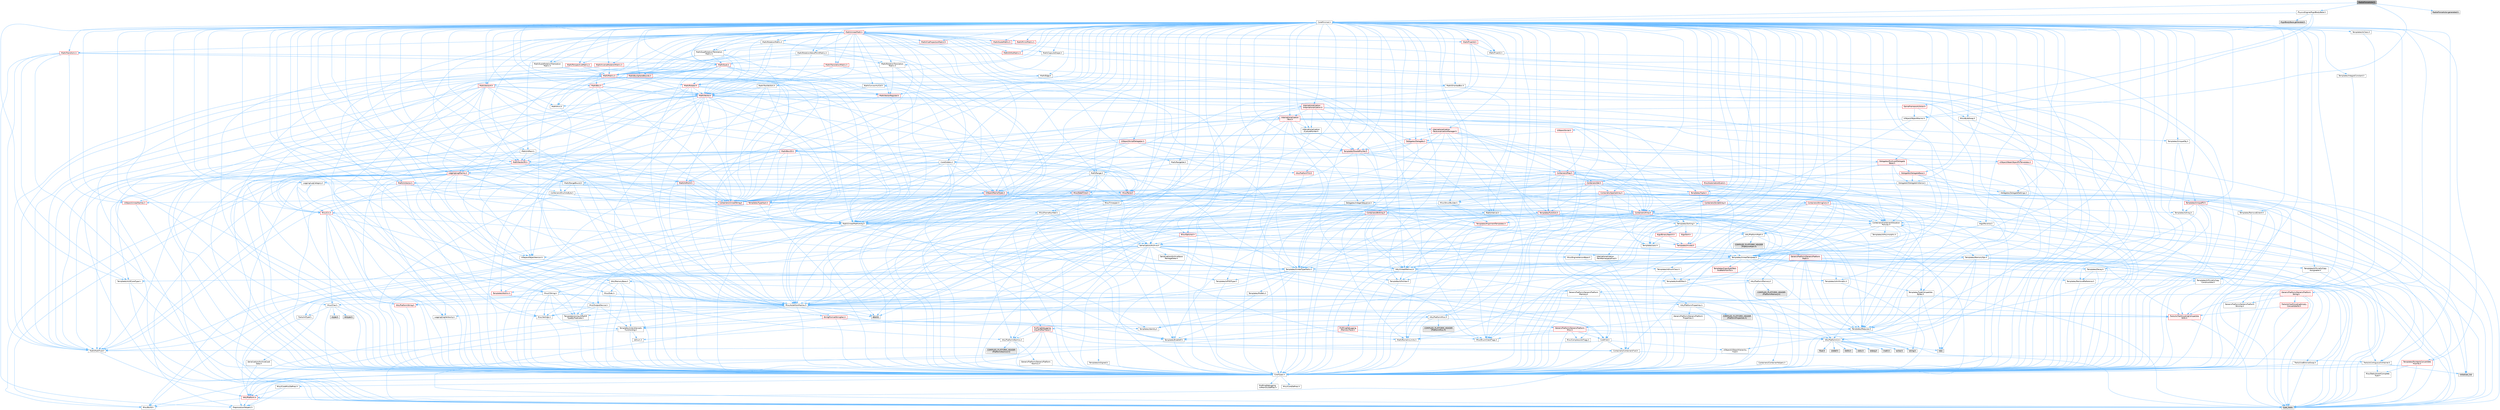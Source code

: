digraph "RadialForceActor.h"
{
 // INTERACTIVE_SVG=YES
 // LATEX_PDF_SIZE
  bgcolor="transparent";
  edge [fontname=Helvetica,fontsize=10,labelfontname=Helvetica,labelfontsize=10];
  node [fontname=Helvetica,fontsize=10,shape=box,height=0.2,width=0.4];
  Node1 [id="Node000001",label="RadialForceActor.h",height=0.2,width=0.4,color="gray40", fillcolor="grey60", style="filled", fontcolor="black",tooltip=" "];
  Node1 -> Node2 [id="edge1_Node000001_Node000002",color="steelblue1",style="solid",tooltip=" "];
  Node2 [id="Node000002",label="CoreMinimal.h",height=0.2,width=0.4,color="grey40", fillcolor="white", style="filled",URL="$d7/d67/CoreMinimal_8h.html",tooltip=" "];
  Node2 -> Node3 [id="edge2_Node000002_Node000003",color="steelblue1",style="solid",tooltip=" "];
  Node3 [id="Node000003",label="CoreTypes.h",height=0.2,width=0.4,color="grey40", fillcolor="white", style="filled",URL="$dc/dec/CoreTypes_8h.html",tooltip=" "];
  Node3 -> Node4 [id="edge3_Node000003_Node000004",color="steelblue1",style="solid",tooltip=" "];
  Node4 [id="Node000004",label="HAL/Platform.h",height=0.2,width=0.4,color="red", fillcolor="#FFF0F0", style="filled",URL="$d9/dd0/Platform_8h.html",tooltip=" "];
  Node4 -> Node5 [id="edge4_Node000004_Node000005",color="steelblue1",style="solid",tooltip=" "];
  Node5 [id="Node000005",label="Misc/Build.h",height=0.2,width=0.4,color="grey40", fillcolor="white", style="filled",URL="$d3/dbb/Build_8h.html",tooltip=" "];
  Node4 -> Node7 [id="edge5_Node000004_Node000007",color="steelblue1",style="solid",tooltip=" "];
  Node7 [id="Node000007",label="type_traits",height=0.2,width=0.4,color="grey60", fillcolor="#E0E0E0", style="filled",tooltip=" "];
  Node4 -> Node8 [id="edge6_Node000004_Node000008",color="steelblue1",style="solid",tooltip=" "];
  Node8 [id="Node000008",label="PreprocessorHelpers.h",height=0.2,width=0.4,color="grey40", fillcolor="white", style="filled",URL="$db/ddb/PreprocessorHelpers_8h.html",tooltip=" "];
  Node3 -> Node14 [id="edge7_Node000003_Node000014",color="steelblue1",style="solid",tooltip=" "];
  Node14 [id="Node000014",label="ProfilingDebugging\l/UMemoryDefines.h",height=0.2,width=0.4,color="grey40", fillcolor="white", style="filled",URL="$d2/da2/UMemoryDefines_8h.html",tooltip=" "];
  Node3 -> Node15 [id="edge8_Node000003_Node000015",color="steelblue1",style="solid",tooltip=" "];
  Node15 [id="Node000015",label="Misc/CoreMiscDefines.h",height=0.2,width=0.4,color="grey40", fillcolor="white", style="filled",URL="$da/d38/CoreMiscDefines_8h.html",tooltip=" "];
  Node15 -> Node4 [id="edge9_Node000015_Node000004",color="steelblue1",style="solid",tooltip=" "];
  Node15 -> Node8 [id="edge10_Node000015_Node000008",color="steelblue1",style="solid",tooltip=" "];
  Node3 -> Node16 [id="edge11_Node000003_Node000016",color="steelblue1",style="solid",tooltip=" "];
  Node16 [id="Node000016",label="Misc/CoreDefines.h",height=0.2,width=0.4,color="grey40", fillcolor="white", style="filled",URL="$d3/dd2/CoreDefines_8h.html",tooltip=" "];
  Node2 -> Node17 [id="edge12_Node000002_Node000017",color="steelblue1",style="solid",tooltip=" "];
  Node17 [id="Node000017",label="CoreFwd.h",height=0.2,width=0.4,color="grey40", fillcolor="white", style="filled",URL="$d1/d1e/CoreFwd_8h.html",tooltip=" "];
  Node17 -> Node3 [id="edge13_Node000017_Node000003",color="steelblue1",style="solid",tooltip=" "];
  Node17 -> Node18 [id="edge14_Node000017_Node000018",color="steelblue1",style="solid",tooltip=" "];
  Node18 [id="Node000018",label="Containers/ContainersFwd.h",height=0.2,width=0.4,color="grey40", fillcolor="white", style="filled",URL="$d4/d0a/ContainersFwd_8h.html",tooltip=" "];
  Node18 -> Node4 [id="edge15_Node000018_Node000004",color="steelblue1",style="solid",tooltip=" "];
  Node18 -> Node3 [id="edge16_Node000018_Node000003",color="steelblue1",style="solid",tooltip=" "];
  Node18 -> Node19 [id="edge17_Node000018_Node000019",color="steelblue1",style="solid",tooltip=" "];
  Node19 [id="Node000019",label="Traits/IsContiguousContainer.h",height=0.2,width=0.4,color="grey40", fillcolor="white", style="filled",URL="$d5/d3c/IsContiguousContainer_8h.html",tooltip=" "];
  Node19 -> Node3 [id="edge18_Node000019_Node000003",color="steelblue1",style="solid",tooltip=" "];
  Node19 -> Node20 [id="edge19_Node000019_Node000020",color="steelblue1",style="solid",tooltip=" "];
  Node20 [id="Node000020",label="Misc/StaticAssertComplete\lType.h",height=0.2,width=0.4,color="grey40", fillcolor="white", style="filled",URL="$d5/d4e/StaticAssertCompleteType_8h.html",tooltip=" "];
  Node19 -> Node21 [id="edge20_Node000019_Node000021",color="steelblue1",style="solid",tooltip=" "];
  Node21 [id="Node000021",label="initializer_list",height=0.2,width=0.4,color="grey60", fillcolor="#E0E0E0", style="filled",tooltip=" "];
  Node17 -> Node22 [id="edge21_Node000017_Node000022",color="steelblue1",style="solid",tooltip=" "];
  Node22 [id="Node000022",label="Math/MathFwd.h",height=0.2,width=0.4,color="grey40", fillcolor="white", style="filled",URL="$d2/d10/MathFwd_8h.html",tooltip=" "];
  Node22 -> Node4 [id="edge22_Node000022_Node000004",color="steelblue1",style="solid",tooltip=" "];
  Node17 -> Node23 [id="edge23_Node000017_Node000023",color="steelblue1",style="solid",tooltip=" "];
  Node23 [id="Node000023",label="UObject/UObjectHierarchy\lFwd.h",height=0.2,width=0.4,color="grey40", fillcolor="white", style="filled",URL="$d3/d13/UObjectHierarchyFwd_8h.html",tooltip=" "];
  Node2 -> Node23 [id="edge24_Node000002_Node000023",color="steelblue1",style="solid",tooltip=" "];
  Node2 -> Node18 [id="edge25_Node000002_Node000018",color="steelblue1",style="solid",tooltip=" "];
  Node2 -> Node24 [id="edge26_Node000002_Node000024",color="steelblue1",style="solid",tooltip=" "];
  Node24 [id="Node000024",label="Misc/VarArgs.h",height=0.2,width=0.4,color="grey40", fillcolor="white", style="filled",URL="$d5/d6f/VarArgs_8h.html",tooltip=" "];
  Node24 -> Node3 [id="edge27_Node000024_Node000003",color="steelblue1",style="solid",tooltip=" "];
  Node2 -> Node25 [id="edge28_Node000002_Node000025",color="steelblue1",style="solid",tooltip=" "];
  Node25 [id="Node000025",label="Logging/LogVerbosity.h",height=0.2,width=0.4,color="grey40", fillcolor="white", style="filled",URL="$d2/d8f/LogVerbosity_8h.html",tooltip=" "];
  Node25 -> Node3 [id="edge29_Node000025_Node000003",color="steelblue1",style="solid",tooltip=" "];
  Node2 -> Node26 [id="edge30_Node000002_Node000026",color="steelblue1",style="solid",tooltip=" "];
  Node26 [id="Node000026",label="Misc/OutputDevice.h",height=0.2,width=0.4,color="grey40", fillcolor="white", style="filled",URL="$d7/d32/OutputDevice_8h.html",tooltip=" "];
  Node26 -> Node17 [id="edge31_Node000026_Node000017",color="steelblue1",style="solid",tooltip=" "];
  Node26 -> Node3 [id="edge32_Node000026_Node000003",color="steelblue1",style="solid",tooltip=" "];
  Node26 -> Node25 [id="edge33_Node000026_Node000025",color="steelblue1",style="solid",tooltip=" "];
  Node26 -> Node24 [id="edge34_Node000026_Node000024",color="steelblue1",style="solid",tooltip=" "];
  Node26 -> Node27 [id="edge35_Node000026_Node000027",color="steelblue1",style="solid",tooltip=" "];
  Node27 [id="Node000027",label="Templates/IsArrayOrRefOf\lTypeByPredicate.h",height=0.2,width=0.4,color="grey40", fillcolor="white", style="filled",URL="$d6/da1/IsArrayOrRefOfTypeByPredicate_8h.html",tooltip=" "];
  Node27 -> Node3 [id="edge36_Node000027_Node000003",color="steelblue1",style="solid",tooltip=" "];
  Node26 -> Node28 [id="edge37_Node000026_Node000028",color="steelblue1",style="solid",tooltip=" "];
  Node28 [id="Node000028",label="Templates/IsValidVariadic\lFunctionArg.h",height=0.2,width=0.4,color="grey40", fillcolor="white", style="filled",URL="$d0/dc8/IsValidVariadicFunctionArg_8h.html",tooltip=" "];
  Node28 -> Node3 [id="edge38_Node000028_Node000003",color="steelblue1",style="solid",tooltip=" "];
  Node28 -> Node29 [id="edge39_Node000028_Node000029",color="steelblue1",style="solid",tooltip=" "];
  Node29 [id="Node000029",label="IsEnum.h",height=0.2,width=0.4,color="grey40", fillcolor="white", style="filled",URL="$d4/de5/IsEnum_8h.html",tooltip=" "];
  Node28 -> Node7 [id="edge40_Node000028_Node000007",color="steelblue1",style="solid",tooltip=" "];
  Node26 -> Node30 [id="edge41_Node000026_Node000030",color="steelblue1",style="solid",tooltip=" "];
  Node30 [id="Node000030",label="Traits/IsCharEncodingCompatible\lWith.h",height=0.2,width=0.4,color="red", fillcolor="#FFF0F0", style="filled",URL="$df/dd1/IsCharEncodingCompatibleWith_8h.html",tooltip=" "];
  Node30 -> Node7 [id="edge42_Node000030_Node000007",color="steelblue1",style="solid",tooltip=" "];
  Node2 -> Node32 [id="edge43_Node000002_Node000032",color="steelblue1",style="solid",tooltip=" "];
  Node32 [id="Node000032",label="HAL/PlatformCrt.h",height=0.2,width=0.4,color="grey40", fillcolor="white", style="filled",URL="$d8/d75/PlatformCrt_8h.html",tooltip=" "];
  Node32 -> Node33 [id="edge44_Node000032_Node000033",color="steelblue1",style="solid",tooltip=" "];
  Node33 [id="Node000033",label="new",height=0.2,width=0.4,color="grey60", fillcolor="#E0E0E0", style="filled",tooltip=" "];
  Node32 -> Node34 [id="edge45_Node000032_Node000034",color="steelblue1",style="solid",tooltip=" "];
  Node34 [id="Node000034",label="wchar.h",height=0.2,width=0.4,color="grey60", fillcolor="#E0E0E0", style="filled",tooltip=" "];
  Node32 -> Node35 [id="edge46_Node000032_Node000035",color="steelblue1",style="solid",tooltip=" "];
  Node35 [id="Node000035",label="stddef.h",height=0.2,width=0.4,color="grey60", fillcolor="#E0E0E0", style="filled",tooltip=" "];
  Node32 -> Node36 [id="edge47_Node000032_Node000036",color="steelblue1",style="solid",tooltip=" "];
  Node36 [id="Node000036",label="stdlib.h",height=0.2,width=0.4,color="grey60", fillcolor="#E0E0E0", style="filled",tooltip=" "];
  Node32 -> Node37 [id="edge48_Node000032_Node000037",color="steelblue1",style="solid",tooltip=" "];
  Node37 [id="Node000037",label="stdio.h",height=0.2,width=0.4,color="grey60", fillcolor="#E0E0E0", style="filled",tooltip=" "];
  Node32 -> Node38 [id="edge49_Node000032_Node000038",color="steelblue1",style="solid",tooltip=" "];
  Node38 [id="Node000038",label="stdarg.h",height=0.2,width=0.4,color="grey60", fillcolor="#E0E0E0", style="filled",tooltip=" "];
  Node32 -> Node39 [id="edge50_Node000032_Node000039",color="steelblue1",style="solid",tooltip=" "];
  Node39 [id="Node000039",label="math.h",height=0.2,width=0.4,color="grey60", fillcolor="#E0E0E0", style="filled",tooltip=" "];
  Node32 -> Node40 [id="edge51_Node000032_Node000040",color="steelblue1",style="solid",tooltip=" "];
  Node40 [id="Node000040",label="float.h",height=0.2,width=0.4,color="grey60", fillcolor="#E0E0E0", style="filled",tooltip=" "];
  Node32 -> Node41 [id="edge52_Node000032_Node000041",color="steelblue1",style="solid",tooltip=" "];
  Node41 [id="Node000041",label="string.h",height=0.2,width=0.4,color="grey60", fillcolor="#E0E0E0", style="filled",tooltip=" "];
  Node2 -> Node42 [id="edge53_Node000002_Node000042",color="steelblue1",style="solid",tooltip=" "];
  Node42 [id="Node000042",label="HAL/PlatformMisc.h",height=0.2,width=0.4,color="grey40", fillcolor="white", style="filled",URL="$d0/df5/PlatformMisc_8h.html",tooltip=" "];
  Node42 -> Node3 [id="edge54_Node000042_Node000003",color="steelblue1",style="solid",tooltip=" "];
  Node42 -> Node43 [id="edge55_Node000042_Node000043",color="steelblue1",style="solid",tooltip=" "];
  Node43 [id="Node000043",label="GenericPlatform/GenericPlatform\lMisc.h",height=0.2,width=0.4,color="red", fillcolor="#FFF0F0", style="filled",URL="$db/d9a/GenericPlatformMisc_8h.html",tooltip=" "];
  Node43 -> Node17 [id="edge56_Node000043_Node000017",color="steelblue1",style="solid",tooltip=" "];
  Node43 -> Node3 [id="edge57_Node000043_Node000003",color="steelblue1",style="solid",tooltip=" "];
  Node43 -> Node32 [id="edge58_Node000043_Node000032",color="steelblue1",style="solid",tooltip=" "];
  Node43 -> Node47 [id="edge59_Node000043_Node000047",color="steelblue1",style="solid",tooltip=" "];
  Node47 [id="Node000047",label="Math/NumericLimits.h",height=0.2,width=0.4,color="grey40", fillcolor="white", style="filled",URL="$df/d1b/NumericLimits_8h.html",tooltip=" "];
  Node47 -> Node3 [id="edge60_Node000047_Node000003",color="steelblue1",style="solid",tooltip=" "];
  Node43 -> Node48 [id="edge61_Node000043_Node000048",color="steelblue1",style="solid",tooltip=" "];
  Node48 [id="Node000048",label="Misc/CompressionFlags.h",height=0.2,width=0.4,color="grey40", fillcolor="white", style="filled",URL="$d9/d76/CompressionFlags_8h.html",tooltip=" "];
  Node43 -> Node49 [id="edge62_Node000043_Node000049",color="steelblue1",style="solid",tooltip=" "];
  Node49 [id="Node000049",label="Misc/EnumClassFlags.h",height=0.2,width=0.4,color="grey40", fillcolor="white", style="filled",URL="$d8/de7/EnumClassFlags_8h.html",tooltip=" "];
  Node42 -> Node52 [id="edge63_Node000042_Node000052",color="steelblue1",style="solid",tooltip=" "];
  Node52 [id="Node000052",label="COMPILED_PLATFORM_HEADER\l(PlatformMisc.h)",height=0.2,width=0.4,color="grey60", fillcolor="#E0E0E0", style="filled",tooltip=" "];
  Node42 -> Node53 [id="edge64_Node000042_Node000053",color="steelblue1",style="solid",tooltip=" "];
  Node53 [id="Node000053",label="ProfilingDebugging\l/CpuProfilerTrace.h",height=0.2,width=0.4,color="red", fillcolor="#FFF0F0", style="filled",URL="$da/dcb/CpuProfilerTrace_8h.html",tooltip=" "];
  Node53 -> Node3 [id="edge65_Node000053_Node000003",color="steelblue1",style="solid",tooltip=" "];
  Node53 -> Node18 [id="edge66_Node000053_Node000018",color="steelblue1",style="solid",tooltip=" "];
  Node53 -> Node54 [id="edge67_Node000053_Node000054",color="steelblue1",style="solid",tooltip=" "];
  Node54 [id="Node000054",label="HAL/PlatformAtomics.h",height=0.2,width=0.4,color="grey40", fillcolor="white", style="filled",URL="$d3/d36/PlatformAtomics_8h.html",tooltip=" "];
  Node54 -> Node3 [id="edge68_Node000054_Node000003",color="steelblue1",style="solid",tooltip=" "];
  Node54 -> Node55 [id="edge69_Node000054_Node000055",color="steelblue1",style="solid",tooltip=" "];
  Node55 [id="Node000055",label="GenericPlatform/GenericPlatform\lAtomics.h",height=0.2,width=0.4,color="grey40", fillcolor="white", style="filled",URL="$da/d72/GenericPlatformAtomics_8h.html",tooltip=" "];
  Node55 -> Node3 [id="edge70_Node000055_Node000003",color="steelblue1",style="solid",tooltip=" "];
  Node54 -> Node56 [id="edge71_Node000054_Node000056",color="steelblue1",style="solid",tooltip=" "];
  Node56 [id="Node000056",label="COMPILED_PLATFORM_HEADER\l(PlatformAtomics.h)",height=0.2,width=0.4,color="grey60", fillcolor="#E0E0E0", style="filled",tooltip=" "];
  Node53 -> Node8 [id="edge72_Node000053_Node000008",color="steelblue1",style="solid",tooltip=" "];
  Node53 -> Node5 [id="edge73_Node000053_Node000005",color="steelblue1",style="solid",tooltip=" "];
  Node2 -> Node61 [id="edge74_Node000002_Node000061",color="steelblue1",style="solid",tooltip=" "];
  Node61 [id="Node000061",label="Misc/AssertionMacros.h",height=0.2,width=0.4,color="grey40", fillcolor="white", style="filled",URL="$d0/dfa/AssertionMacros_8h.html",tooltip=" "];
  Node61 -> Node3 [id="edge75_Node000061_Node000003",color="steelblue1",style="solid",tooltip=" "];
  Node61 -> Node4 [id="edge76_Node000061_Node000004",color="steelblue1",style="solid",tooltip=" "];
  Node61 -> Node42 [id="edge77_Node000061_Node000042",color="steelblue1",style="solid",tooltip=" "];
  Node61 -> Node8 [id="edge78_Node000061_Node000008",color="steelblue1",style="solid",tooltip=" "];
  Node61 -> Node62 [id="edge79_Node000061_Node000062",color="steelblue1",style="solid",tooltip=" "];
  Node62 [id="Node000062",label="Templates/EnableIf.h",height=0.2,width=0.4,color="grey40", fillcolor="white", style="filled",URL="$d7/d60/EnableIf_8h.html",tooltip=" "];
  Node62 -> Node3 [id="edge80_Node000062_Node000003",color="steelblue1",style="solid",tooltip=" "];
  Node61 -> Node27 [id="edge81_Node000061_Node000027",color="steelblue1",style="solid",tooltip=" "];
  Node61 -> Node28 [id="edge82_Node000061_Node000028",color="steelblue1",style="solid",tooltip=" "];
  Node61 -> Node30 [id="edge83_Node000061_Node000030",color="steelblue1",style="solid",tooltip=" "];
  Node61 -> Node24 [id="edge84_Node000061_Node000024",color="steelblue1",style="solid",tooltip=" "];
  Node61 -> Node63 [id="edge85_Node000061_Node000063",color="steelblue1",style="solid",tooltip=" "];
  Node63 [id="Node000063",label="String/FormatStringSan.h",height=0.2,width=0.4,color="red", fillcolor="#FFF0F0", style="filled",URL="$d3/d8b/FormatStringSan_8h.html",tooltip=" "];
  Node63 -> Node7 [id="edge86_Node000063_Node000007",color="steelblue1",style="solid",tooltip=" "];
  Node63 -> Node3 [id="edge87_Node000063_Node000003",color="steelblue1",style="solid",tooltip=" "];
  Node63 -> Node64 [id="edge88_Node000063_Node000064",color="steelblue1",style="solid",tooltip=" "];
  Node64 [id="Node000064",label="Templates/Requires.h",height=0.2,width=0.4,color="grey40", fillcolor="white", style="filled",URL="$dc/d96/Requires_8h.html",tooltip=" "];
  Node64 -> Node62 [id="edge89_Node000064_Node000062",color="steelblue1",style="solid",tooltip=" "];
  Node64 -> Node7 [id="edge90_Node000064_Node000007",color="steelblue1",style="solid",tooltip=" "];
  Node63 -> Node65 [id="edge91_Node000063_Node000065",color="steelblue1",style="solid",tooltip=" "];
  Node65 [id="Node000065",label="Templates/Identity.h",height=0.2,width=0.4,color="grey40", fillcolor="white", style="filled",URL="$d0/dd5/Identity_8h.html",tooltip=" "];
  Node63 -> Node28 [id="edge92_Node000063_Node000028",color="steelblue1",style="solid",tooltip=" "];
  Node63 -> Node18 [id="edge93_Node000063_Node000018",color="steelblue1",style="solid",tooltip=" "];
  Node61 -> Node69 [id="edge94_Node000061_Node000069",color="steelblue1",style="solid",tooltip=" "];
  Node69 [id="Node000069",label="atomic",height=0.2,width=0.4,color="grey60", fillcolor="#E0E0E0", style="filled",tooltip=" "];
  Node2 -> Node70 [id="edge95_Node000002_Node000070",color="steelblue1",style="solid",tooltip=" "];
  Node70 [id="Node000070",label="Templates/IsPointer.h",height=0.2,width=0.4,color="grey40", fillcolor="white", style="filled",URL="$d7/d05/IsPointer_8h.html",tooltip=" "];
  Node70 -> Node3 [id="edge96_Node000070_Node000003",color="steelblue1",style="solid",tooltip=" "];
  Node2 -> Node71 [id="edge97_Node000002_Node000071",color="steelblue1",style="solid",tooltip=" "];
  Node71 [id="Node000071",label="HAL/PlatformMemory.h",height=0.2,width=0.4,color="grey40", fillcolor="white", style="filled",URL="$de/d68/PlatformMemory_8h.html",tooltip=" "];
  Node71 -> Node3 [id="edge98_Node000071_Node000003",color="steelblue1",style="solid",tooltip=" "];
  Node71 -> Node72 [id="edge99_Node000071_Node000072",color="steelblue1",style="solid",tooltip=" "];
  Node72 [id="Node000072",label="GenericPlatform/GenericPlatform\lMemory.h",height=0.2,width=0.4,color="grey40", fillcolor="white", style="filled",URL="$dd/d22/GenericPlatformMemory_8h.html",tooltip=" "];
  Node72 -> Node17 [id="edge100_Node000072_Node000017",color="steelblue1",style="solid",tooltip=" "];
  Node72 -> Node3 [id="edge101_Node000072_Node000003",color="steelblue1",style="solid",tooltip=" "];
  Node72 -> Node73 [id="edge102_Node000072_Node000073",color="steelblue1",style="solid",tooltip=" "];
  Node73 [id="Node000073",label="HAL/PlatformString.h",height=0.2,width=0.4,color="red", fillcolor="#FFF0F0", style="filled",URL="$db/db5/PlatformString_8h.html",tooltip=" "];
  Node73 -> Node3 [id="edge103_Node000073_Node000003",color="steelblue1",style="solid",tooltip=" "];
  Node72 -> Node41 [id="edge104_Node000072_Node000041",color="steelblue1",style="solid",tooltip=" "];
  Node72 -> Node34 [id="edge105_Node000072_Node000034",color="steelblue1",style="solid",tooltip=" "];
  Node71 -> Node75 [id="edge106_Node000071_Node000075",color="steelblue1",style="solid",tooltip=" "];
  Node75 [id="Node000075",label="COMPILED_PLATFORM_HEADER\l(PlatformMemory.h)",height=0.2,width=0.4,color="grey60", fillcolor="#E0E0E0", style="filled",tooltip=" "];
  Node2 -> Node54 [id="edge107_Node000002_Node000054",color="steelblue1",style="solid",tooltip=" "];
  Node2 -> Node76 [id="edge108_Node000002_Node000076",color="steelblue1",style="solid",tooltip=" "];
  Node76 [id="Node000076",label="Misc/Exec.h",height=0.2,width=0.4,color="grey40", fillcolor="white", style="filled",URL="$de/ddb/Exec_8h.html",tooltip=" "];
  Node76 -> Node3 [id="edge109_Node000076_Node000003",color="steelblue1",style="solid",tooltip=" "];
  Node76 -> Node61 [id="edge110_Node000076_Node000061",color="steelblue1",style="solid",tooltip=" "];
  Node2 -> Node77 [id="edge111_Node000002_Node000077",color="steelblue1",style="solid",tooltip=" "];
  Node77 [id="Node000077",label="HAL/MemoryBase.h",height=0.2,width=0.4,color="grey40", fillcolor="white", style="filled",URL="$d6/d9f/MemoryBase_8h.html",tooltip=" "];
  Node77 -> Node3 [id="edge112_Node000077_Node000003",color="steelblue1",style="solid",tooltip=" "];
  Node77 -> Node54 [id="edge113_Node000077_Node000054",color="steelblue1",style="solid",tooltip=" "];
  Node77 -> Node32 [id="edge114_Node000077_Node000032",color="steelblue1",style="solid",tooltip=" "];
  Node77 -> Node76 [id="edge115_Node000077_Node000076",color="steelblue1",style="solid",tooltip=" "];
  Node77 -> Node26 [id="edge116_Node000077_Node000026",color="steelblue1",style="solid",tooltip=" "];
  Node77 -> Node78 [id="edge117_Node000077_Node000078",color="steelblue1",style="solid",tooltip=" "];
  Node78 [id="Node000078",label="Templates/Atomic.h",height=0.2,width=0.4,color="red", fillcolor="#FFF0F0", style="filled",URL="$d3/d91/Atomic_8h.html",tooltip=" "];
  Node78 -> Node86 [id="edge118_Node000078_Node000086",color="steelblue1",style="solid",tooltip=" "];
  Node86 [id="Node000086",label="Traits/IntType.h",height=0.2,width=0.4,color="grey40", fillcolor="white", style="filled",URL="$d7/deb/IntType_8h.html",tooltip=" "];
  Node86 -> Node4 [id="edge119_Node000086_Node000004",color="steelblue1",style="solid",tooltip=" "];
  Node78 -> Node69 [id="edge120_Node000078_Node000069",color="steelblue1",style="solid",tooltip=" "];
  Node2 -> Node87 [id="edge121_Node000002_Node000087",color="steelblue1",style="solid",tooltip=" "];
  Node87 [id="Node000087",label="HAL/UnrealMemory.h",height=0.2,width=0.4,color="grey40", fillcolor="white", style="filled",URL="$d9/d96/UnrealMemory_8h.html",tooltip=" "];
  Node87 -> Node3 [id="edge122_Node000087_Node000003",color="steelblue1",style="solid",tooltip=" "];
  Node87 -> Node72 [id="edge123_Node000087_Node000072",color="steelblue1",style="solid",tooltip=" "];
  Node87 -> Node77 [id="edge124_Node000087_Node000077",color="steelblue1",style="solid",tooltip=" "];
  Node87 -> Node71 [id="edge125_Node000087_Node000071",color="steelblue1",style="solid",tooltip=" "];
  Node87 -> Node88 [id="edge126_Node000087_Node000088",color="steelblue1",style="solid",tooltip=" "];
  Node88 [id="Node000088",label="ProfilingDebugging\l/MemoryTrace.h",height=0.2,width=0.4,color="red", fillcolor="#FFF0F0", style="filled",URL="$da/dd7/MemoryTrace_8h.html",tooltip=" "];
  Node88 -> Node4 [id="edge127_Node000088_Node000004",color="steelblue1",style="solid",tooltip=" "];
  Node88 -> Node49 [id="edge128_Node000088_Node000049",color="steelblue1",style="solid",tooltip=" "];
  Node87 -> Node70 [id="edge129_Node000087_Node000070",color="steelblue1",style="solid",tooltip=" "];
  Node2 -> Node89 [id="edge130_Node000002_Node000089",color="steelblue1",style="solid",tooltip=" "];
  Node89 [id="Node000089",label="Templates/IsArithmetic.h",height=0.2,width=0.4,color="grey40", fillcolor="white", style="filled",URL="$d2/d5d/IsArithmetic_8h.html",tooltip=" "];
  Node89 -> Node3 [id="edge131_Node000089_Node000003",color="steelblue1",style="solid",tooltip=" "];
  Node2 -> Node83 [id="edge132_Node000002_Node000083",color="steelblue1",style="solid",tooltip=" "];
  Node83 [id="Node000083",label="Templates/AndOrNot.h",height=0.2,width=0.4,color="grey40", fillcolor="white", style="filled",URL="$db/d0a/AndOrNot_8h.html",tooltip=" "];
  Node83 -> Node3 [id="edge133_Node000083_Node000003",color="steelblue1",style="solid",tooltip=" "];
  Node2 -> Node90 [id="edge134_Node000002_Node000090",color="steelblue1",style="solid",tooltip=" "];
  Node90 [id="Node000090",label="Templates/IsPODType.h",height=0.2,width=0.4,color="grey40", fillcolor="white", style="filled",URL="$d7/db1/IsPODType_8h.html",tooltip=" "];
  Node90 -> Node3 [id="edge135_Node000090_Node000003",color="steelblue1",style="solid",tooltip=" "];
  Node2 -> Node91 [id="edge136_Node000002_Node000091",color="steelblue1",style="solid",tooltip=" "];
  Node91 [id="Node000091",label="Templates/IsUECoreType.h",height=0.2,width=0.4,color="grey40", fillcolor="white", style="filled",URL="$d1/db8/IsUECoreType_8h.html",tooltip=" "];
  Node91 -> Node3 [id="edge137_Node000091_Node000003",color="steelblue1",style="solid",tooltip=" "];
  Node91 -> Node7 [id="edge138_Node000091_Node000007",color="steelblue1",style="solid",tooltip=" "];
  Node2 -> Node84 [id="edge139_Node000002_Node000084",color="steelblue1",style="solid",tooltip=" "];
  Node84 [id="Node000084",label="Templates/IsTriviallyCopy\lConstructible.h",height=0.2,width=0.4,color="grey40", fillcolor="white", style="filled",URL="$d3/d78/IsTriviallyCopyConstructible_8h.html",tooltip=" "];
  Node84 -> Node3 [id="edge140_Node000084_Node000003",color="steelblue1",style="solid",tooltip=" "];
  Node84 -> Node7 [id="edge141_Node000084_Node000007",color="steelblue1",style="solid",tooltip=" "];
  Node2 -> Node92 [id="edge142_Node000002_Node000092",color="steelblue1",style="solid",tooltip=" "];
  Node92 [id="Node000092",label="Templates/UnrealTypeTraits.h",height=0.2,width=0.4,color="grey40", fillcolor="white", style="filled",URL="$d2/d2d/UnrealTypeTraits_8h.html",tooltip=" "];
  Node92 -> Node3 [id="edge143_Node000092_Node000003",color="steelblue1",style="solid",tooltip=" "];
  Node92 -> Node70 [id="edge144_Node000092_Node000070",color="steelblue1",style="solid",tooltip=" "];
  Node92 -> Node61 [id="edge145_Node000092_Node000061",color="steelblue1",style="solid",tooltip=" "];
  Node92 -> Node83 [id="edge146_Node000092_Node000083",color="steelblue1",style="solid",tooltip=" "];
  Node92 -> Node62 [id="edge147_Node000092_Node000062",color="steelblue1",style="solid",tooltip=" "];
  Node92 -> Node89 [id="edge148_Node000092_Node000089",color="steelblue1",style="solid",tooltip=" "];
  Node92 -> Node29 [id="edge149_Node000092_Node000029",color="steelblue1",style="solid",tooltip=" "];
  Node92 -> Node93 [id="edge150_Node000092_Node000093",color="steelblue1",style="solid",tooltip=" "];
  Node93 [id="Node000093",label="Templates/Models.h",height=0.2,width=0.4,color="grey40", fillcolor="white", style="filled",URL="$d3/d0c/Models_8h.html",tooltip=" "];
  Node93 -> Node65 [id="edge151_Node000093_Node000065",color="steelblue1",style="solid",tooltip=" "];
  Node92 -> Node90 [id="edge152_Node000092_Node000090",color="steelblue1",style="solid",tooltip=" "];
  Node92 -> Node91 [id="edge153_Node000092_Node000091",color="steelblue1",style="solid",tooltip=" "];
  Node92 -> Node84 [id="edge154_Node000092_Node000084",color="steelblue1",style="solid",tooltip=" "];
  Node2 -> Node62 [id="edge155_Node000002_Node000062",color="steelblue1",style="solid",tooltip=" "];
  Node2 -> Node94 [id="edge156_Node000002_Node000094",color="steelblue1",style="solid",tooltip=" "];
  Node94 [id="Node000094",label="Templates/RemoveReference.h",height=0.2,width=0.4,color="grey40", fillcolor="white", style="filled",URL="$da/dbe/RemoveReference_8h.html",tooltip=" "];
  Node94 -> Node3 [id="edge157_Node000094_Node000003",color="steelblue1",style="solid",tooltip=" "];
  Node2 -> Node95 [id="edge158_Node000002_Node000095",color="steelblue1",style="solid",tooltip=" "];
  Node95 [id="Node000095",label="Templates/IntegralConstant.h",height=0.2,width=0.4,color="grey40", fillcolor="white", style="filled",URL="$db/d1b/IntegralConstant_8h.html",tooltip=" "];
  Node95 -> Node3 [id="edge159_Node000095_Node000003",color="steelblue1",style="solid",tooltip=" "];
  Node2 -> Node96 [id="edge160_Node000002_Node000096",color="steelblue1",style="solid",tooltip=" "];
  Node96 [id="Node000096",label="Templates/IsClass.h",height=0.2,width=0.4,color="grey40", fillcolor="white", style="filled",URL="$db/dcb/IsClass_8h.html",tooltip=" "];
  Node96 -> Node3 [id="edge161_Node000096_Node000003",color="steelblue1",style="solid",tooltip=" "];
  Node2 -> Node97 [id="edge162_Node000002_Node000097",color="steelblue1",style="solid",tooltip=" "];
  Node97 [id="Node000097",label="Templates/TypeCompatible\lBytes.h",height=0.2,width=0.4,color="grey40", fillcolor="white", style="filled",URL="$df/d0a/TypeCompatibleBytes_8h.html",tooltip=" "];
  Node97 -> Node3 [id="edge163_Node000097_Node000003",color="steelblue1",style="solid",tooltip=" "];
  Node97 -> Node41 [id="edge164_Node000097_Node000041",color="steelblue1",style="solid",tooltip=" "];
  Node97 -> Node33 [id="edge165_Node000097_Node000033",color="steelblue1",style="solid",tooltip=" "];
  Node97 -> Node7 [id="edge166_Node000097_Node000007",color="steelblue1",style="solid",tooltip=" "];
  Node2 -> Node19 [id="edge167_Node000002_Node000019",color="steelblue1",style="solid",tooltip=" "];
  Node2 -> Node98 [id="edge168_Node000002_Node000098",color="steelblue1",style="solid",tooltip=" "];
  Node98 [id="Node000098",label="Templates/UnrealTemplate.h",height=0.2,width=0.4,color="grey40", fillcolor="white", style="filled",URL="$d4/d24/UnrealTemplate_8h.html",tooltip=" "];
  Node98 -> Node3 [id="edge169_Node000098_Node000003",color="steelblue1",style="solid",tooltip=" "];
  Node98 -> Node70 [id="edge170_Node000098_Node000070",color="steelblue1",style="solid",tooltip=" "];
  Node98 -> Node87 [id="edge171_Node000098_Node000087",color="steelblue1",style="solid",tooltip=" "];
  Node98 -> Node99 [id="edge172_Node000098_Node000099",color="steelblue1",style="solid",tooltip=" "];
  Node99 [id="Node000099",label="Templates/CopyQualifiers\lAndRefsFromTo.h",height=0.2,width=0.4,color="red", fillcolor="#FFF0F0", style="filled",URL="$d3/db3/CopyQualifiersAndRefsFromTo_8h.html",tooltip=" "];
  Node98 -> Node92 [id="edge173_Node000098_Node000092",color="steelblue1",style="solid",tooltip=" "];
  Node98 -> Node94 [id="edge174_Node000098_Node000094",color="steelblue1",style="solid",tooltip=" "];
  Node98 -> Node64 [id="edge175_Node000098_Node000064",color="steelblue1",style="solid",tooltip=" "];
  Node98 -> Node97 [id="edge176_Node000098_Node000097",color="steelblue1",style="solid",tooltip=" "];
  Node98 -> Node65 [id="edge177_Node000098_Node000065",color="steelblue1",style="solid",tooltip=" "];
  Node98 -> Node19 [id="edge178_Node000098_Node000019",color="steelblue1",style="solid",tooltip=" "];
  Node98 -> Node101 [id="edge179_Node000098_Node000101",color="steelblue1",style="solid",tooltip=" "];
  Node101 [id="Node000101",label="Traits/UseBitwiseSwap.h",height=0.2,width=0.4,color="grey40", fillcolor="white", style="filled",URL="$db/df3/UseBitwiseSwap_8h.html",tooltip=" "];
  Node101 -> Node3 [id="edge180_Node000101_Node000003",color="steelblue1",style="solid",tooltip=" "];
  Node101 -> Node7 [id="edge181_Node000101_Node000007",color="steelblue1",style="solid",tooltip=" "];
  Node98 -> Node7 [id="edge182_Node000098_Node000007",color="steelblue1",style="solid",tooltip=" "];
  Node2 -> Node47 [id="edge183_Node000002_Node000047",color="steelblue1",style="solid",tooltip=" "];
  Node2 -> Node102 [id="edge184_Node000002_Node000102",color="steelblue1",style="solid",tooltip=" "];
  Node102 [id="Node000102",label="HAL/PlatformMath.h",height=0.2,width=0.4,color="grey40", fillcolor="white", style="filled",URL="$dc/d53/PlatformMath_8h.html",tooltip=" "];
  Node102 -> Node3 [id="edge185_Node000102_Node000003",color="steelblue1",style="solid",tooltip=" "];
  Node102 -> Node103 [id="edge186_Node000102_Node000103",color="steelblue1",style="solid",tooltip=" "];
  Node103 [id="Node000103",label="GenericPlatform/GenericPlatform\lMath.h",height=0.2,width=0.4,color="red", fillcolor="#FFF0F0", style="filled",URL="$d5/d79/GenericPlatformMath_8h.html",tooltip=" "];
  Node103 -> Node3 [id="edge187_Node000103_Node000003",color="steelblue1",style="solid",tooltip=" "];
  Node103 -> Node18 [id="edge188_Node000103_Node000018",color="steelblue1",style="solid",tooltip=" "];
  Node103 -> Node32 [id="edge189_Node000103_Node000032",color="steelblue1",style="solid",tooltip=" "];
  Node103 -> Node83 [id="edge190_Node000103_Node000083",color="steelblue1",style="solid",tooltip=" "];
  Node103 -> Node104 [id="edge191_Node000103_Node000104",color="steelblue1",style="solid",tooltip=" "];
  Node104 [id="Node000104",label="Templates/Decay.h",height=0.2,width=0.4,color="grey40", fillcolor="white", style="filled",URL="$dd/d0f/Decay_8h.html",tooltip=" "];
  Node104 -> Node3 [id="edge192_Node000104_Node000003",color="steelblue1",style="solid",tooltip=" "];
  Node104 -> Node94 [id="edge193_Node000104_Node000094",color="steelblue1",style="solid",tooltip=" "];
  Node104 -> Node7 [id="edge194_Node000104_Node000007",color="steelblue1",style="solid",tooltip=" "];
  Node103 -> Node92 [id="edge195_Node000103_Node000092",color="steelblue1",style="solid",tooltip=" "];
  Node103 -> Node64 [id="edge196_Node000103_Node000064",color="steelblue1",style="solid",tooltip=" "];
  Node103 -> Node97 [id="edge197_Node000103_Node000097",color="steelblue1",style="solid",tooltip=" "];
  Node103 -> Node7 [id="edge198_Node000103_Node000007",color="steelblue1",style="solid",tooltip=" "];
  Node102 -> Node109 [id="edge199_Node000102_Node000109",color="steelblue1",style="solid",tooltip=" "];
  Node109 [id="Node000109",label="COMPILED_PLATFORM_HEADER\l(PlatformMath.h)",height=0.2,width=0.4,color="grey60", fillcolor="#E0E0E0", style="filled",tooltip=" "];
  Node2 -> Node85 [id="edge200_Node000002_Node000085",color="steelblue1",style="solid",tooltip=" "];
  Node85 [id="Node000085",label="Templates/IsTriviallyCopy\lAssignable.h",height=0.2,width=0.4,color="grey40", fillcolor="white", style="filled",URL="$d2/df2/IsTriviallyCopyAssignable_8h.html",tooltip=" "];
  Node85 -> Node3 [id="edge201_Node000085_Node000003",color="steelblue1",style="solid",tooltip=" "];
  Node85 -> Node7 [id="edge202_Node000085_Node000007",color="steelblue1",style="solid",tooltip=" "];
  Node2 -> Node110 [id="edge203_Node000002_Node000110",color="steelblue1",style="solid",tooltip=" "];
  Node110 [id="Node000110",label="Templates/MemoryOps.h",height=0.2,width=0.4,color="grey40", fillcolor="white", style="filled",URL="$db/dea/MemoryOps_8h.html",tooltip=" "];
  Node110 -> Node3 [id="edge204_Node000110_Node000003",color="steelblue1",style="solid",tooltip=" "];
  Node110 -> Node87 [id="edge205_Node000110_Node000087",color="steelblue1",style="solid",tooltip=" "];
  Node110 -> Node85 [id="edge206_Node000110_Node000085",color="steelblue1",style="solid",tooltip=" "];
  Node110 -> Node84 [id="edge207_Node000110_Node000084",color="steelblue1",style="solid",tooltip=" "];
  Node110 -> Node64 [id="edge208_Node000110_Node000064",color="steelblue1",style="solid",tooltip=" "];
  Node110 -> Node92 [id="edge209_Node000110_Node000092",color="steelblue1",style="solid",tooltip=" "];
  Node110 -> Node101 [id="edge210_Node000110_Node000101",color="steelblue1",style="solid",tooltip=" "];
  Node110 -> Node33 [id="edge211_Node000110_Node000033",color="steelblue1",style="solid",tooltip=" "];
  Node110 -> Node7 [id="edge212_Node000110_Node000007",color="steelblue1",style="solid",tooltip=" "];
  Node2 -> Node111 [id="edge213_Node000002_Node000111",color="steelblue1",style="solid",tooltip=" "];
  Node111 [id="Node000111",label="Containers/ContainerAllocation\lPolicies.h",height=0.2,width=0.4,color="grey40", fillcolor="white", style="filled",URL="$d7/dff/ContainerAllocationPolicies_8h.html",tooltip=" "];
  Node111 -> Node3 [id="edge214_Node000111_Node000003",color="steelblue1",style="solid",tooltip=" "];
  Node111 -> Node112 [id="edge215_Node000111_Node000112",color="steelblue1",style="solid",tooltip=" "];
  Node112 [id="Node000112",label="Containers/ContainerHelpers.h",height=0.2,width=0.4,color="grey40", fillcolor="white", style="filled",URL="$d7/d33/ContainerHelpers_8h.html",tooltip=" "];
  Node112 -> Node3 [id="edge216_Node000112_Node000003",color="steelblue1",style="solid",tooltip=" "];
  Node111 -> Node111 [id="edge217_Node000111_Node000111",color="steelblue1",style="solid",tooltip=" "];
  Node111 -> Node102 [id="edge218_Node000111_Node000102",color="steelblue1",style="solid",tooltip=" "];
  Node111 -> Node87 [id="edge219_Node000111_Node000087",color="steelblue1",style="solid",tooltip=" "];
  Node111 -> Node47 [id="edge220_Node000111_Node000047",color="steelblue1",style="solid",tooltip=" "];
  Node111 -> Node61 [id="edge221_Node000111_Node000061",color="steelblue1",style="solid",tooltip=" "];
  Node111 -> Node113 [id="edge222_Node000111_Node000113",color="steelblue1",style="solid",tooltip=" "];
  Node113 [id="Node000113",label="Templates/IsPolymorphic.h",height=0.2,width=0.4,color="grey40", fillcolor="white", style="filled",URL="$dc/d20/IsPolymorphic_8h.html",tooltip=" "];
  Node111 -> Node110 [id="edge223_Node000111_Node000110",color="steelblue1",style="solid",tooltip=" "];
  Node111 -> Node97 [id="edge224_Node000111_Node000097",color="steelblue1",style="solid",tooltip=" "];
  Node111 -> Node7 [id="edge225_Node000111_Node000007",color="steelblue1",style="solid",tooltip=" "];
  Node2 -> Node114 [id="edge226_Node000002_Node000114",color="steelblue1",style="solid",tooltip=" "];
  Node114 [id="Node000114",label="Templates/IsEnumClass.h",height=0.2,width=0.4,color="grey40", fillcolor="white", style="filled",URL="$d7/d15/IsEnumClass_8h.html",tooltip=" "];
  Node114 -> Node3 [id="edge227_Node000114_Node000003",color="steelblue1",style="solid",tooltip=" "];
  Node114 -> Node83 [id="edge228_Node000114_Node000083",color="steelblue1",style="solid",tooltip=" "];
  Node2 -> Node115 [id="edge229_Node000002_Node000115",color="steelblue1",style="solid",tooltip=" "];
  Node115 [id="Node000115",label="HAL/PlatformProperties.h",height=0.2,width=0.4,color="grey40", fillcolor="white", style="filled",URL="$d9/db0/PlatformProperties_8h.html",tooltip=" "];
  Node115 -> Node3 [id="edge230_Node000115_Node000003",color="steelblue1",style="solid",tooltip=" "];
  Node115 -> Node116 [id="edge231_Node000115_Node000116",color="steelblue1",style="solid",tooltip=" "];
  Node116 [id="Node000116",label="GenericPlatform/GenericPlatform\lProperties.h",height=0.2,width=0.4,color="grey40", fillcolor="white", style="filled",URL="$d2/dcd/GenericPlatformProperties_8h.html",tooltip=" "];
  Node116 -> Node3 [id="edge232_Node000116_Node000003",color="steelblue1",style="solid",tooltip=" "];
  Node116 -> Node43 [id="edge233_Node000116_Node000043",color="steelblue1",style="solid",tooltip=" "];
  Node115 -> Node117 [id="edge234_Node000115_Node000117",color="steelblue1",style="solid",tooltip=" "];
  Node117 [id="Node000117",label="COMPILED_PLATFORM_HEADER\l(PlatformProperties.h)",height=0.2,width=0.4,color="grey60", fillcolor="#E0E0E0", style="filled",tooltip=" "];
  Node2 -> Node118 [id="edge235_Node000002_Node000118",color="steelblue1",style="solid",tooltip=" "];
  Node118 [id="Node000118",label="Misc/EngineVersionBase.h",height=0.2,width=0.4,color="grey40", fillcolor="white", style="filled",URL="$d5/d2b/EngineVersionBase_8h.html",tooltip=" "];
  Node118 -> Node3 [id="edge236_Node000118_Node000003",color="steelblue1",style="solid",tooltip=" "];
  Node2 -> Node119 [id="edge237_Node000002_Node000119",color="steelblue1",style="solid",tooltip=" "];
  Node119 [id="Node000119",label="Internationalization\l/TextNamespaceFwd.h",height=0.2,width=0.4,color="grey40", fillcolor="white", style="filled",URL="$d8/d97/TextNamespaceFwd_8h.html",tooltip=" "];
  Node119 -> Node3 [id="edge238_Node000119_Node000003",color="steelblue1",style="solid",tooltip=" "];
  Node2 -> Node120 [id="edge239_Node000002_Node000120",color="steelblue1",style="solid",tooltip=" "];
  Node120 [id="Node000120",label="Serialization/Archive.h",height=0.2,width=0.4,color="grey40", fillcolor="white", style="filled",URL="$d7/d3b/Archive_8h.html",tooltip=" "];
  Node120 -> Node17 [id="edge240_Node000120_Node000017",color="steelblue1",style="solid",tooltip=" "];
  Node120 -> Node3 [id="edge241_Node000120_Node000003",color="steelblue1",style="solid",tooltip=" "];
  Node120 -> Node115 [id="edge242_Node000120_Node000115",color="steelblue1",style="solid",tooltip=" "];
  Node120 -> Node119 [id="edge243_Node000120_Node000119",color="steelblue1",style="solid",tooltip=" "];
  Node120 -> Node22 [id="edge244_Node000120_Node000022",color="steelblue1",style="solid",tooltip=" "];
  Node120 -> Node61 [id="edge245_Node000120_Node000061",color="steelblue1",style="solid",tooltip=" "];
  Node120 -> Node5 [id="edge246_Node000120_Node000005",color="steelblue1",style="solid",tooltip=" "];
  Node120 -> Node48 [id="edge247_Node000120_Node000048",color="steelblue1",style="solid",tooltip=" "];
  Node120 -> Node118 [id="edge248_Node000120_Node000118",color="steelblue1",style="solid",tooltip=" "];
  Node120 -> Node24 [id="edge249_Node000120_Node000024",color="steelblue1",style="solid",tooltip=" "];
  Node120 -> Node121 [id="edge250_Node000120_Node000121",color="steelblue1",style="solid",tooltip=" "];
  Node121 [id="Node000121",label="Serialization/ArchiveCook\lData.h",height=0.2,width=0.4,color="grey40", fillcolor="white", style="filled",URL="$dc/db6/ArchiveCookData_8h.html",tooltip=" "];
  Node121 -> Node4 [id="edge251_Node000121_Node000004",color="steelblue1",style="solid",tooltip=" "];
  Node120 -> Node122 [id="edge252_Node000120_Node000122",color="steelblue1",style="solid",tooltip=" "];
  Node122 [id="Node000122",label="Serialization/ArchiveSave\lPackageData.h",height=0.2,width=0.4,color="grey40", fillcolor="white", style="filled",URL="$d1/d37/ArchiveSavePackageData_8h.html",tooltip=" "];
  Node120 -> Node62 [id="edge253_Node000120_Node000062",color="steelblue1",style="solid",tooltip=" "];
  Node120 -> Node27 [id="edge254_Node000120_Node000027",color="steelblue1",style="solid",tooltip=" "];
  Node120 -> Node114 [id="edge255_Node000120_Node000114",color="steelblue1",style="solid",tooltip=" "];
  Node120 -> Node107 [id="edge256_Node000120_Node000107",color="steelblue1",style="solid",tooltip=" "];
  Node107 [id="Node000107",label="Templates/IsSigned.h",height=0.2,width=0.4,color="grey40", fillcolor="white", style="filled",URL="$d8/dd8/IsSigned_8h.html",tooltip=" "];
  Node107 -> Node3 [id="edge257_Node000107_Node000003",color="steelblue1",style="solid",tooltip=" "];
  Node120 -> Node28 [id="edge258_Node000120_Node000028",color="steelblue1",style="solid",tooltip=" "];
  Node120 -> Node98 [id="edge259_Node000120_Node000098",color="steelblue1",style="solid",tooltip=" "];
  Node120 -> Node30 [id="edge260_Node000120_Node000030",color="steelblue1",style="solid",tooltip=" "];
  Node120 -> Node123 [id="edge261_Node000120_Node000123",color="steelblue1",style="solid",tooltip=" "];
  Node123 [id="Node000123",label="UObject/ObjectVersion.h",height=0.2,width=0.4,color="grey40", fillcolor="white", style="filled",URL="$da/d63/ObjectVersion_8h.html",tooltip=" "];
  Node123 -> Node3 [id="edge262_Node000123_Node000003",color="steelblue1",style="solid",tooltip=" "];
  Node2 -> Node124 [id="edge263_Node000002_Node000124",color="steelblue1",style="solid",tooltip=" "];
  Node124 [id="Node000124",label="Templates/Less.h",height=0.2,width=0.4,color="grey40", fillcolor="white", style="filled",URL="$de/dc8/Less_8h.html",tooltip=" "];
  Node124 -> Node3 [id="edge264_Node000124_Node000003",color="steelblue1",style="solid",tooltip=" "];
  Node124 -> Node98 [id="edge265_Node000124_Node000098",color="steelblue1",style="solid",tooltip=" "];
  Node2 -> Node125 [id="edge266_Node000002_Node000125",color="steelblue1",style="solid",tooltip=" "];
  Node125 [id="Node000125",label="Templates/Sorting.h",height=0.2,width=0.4,color="grey40", fillcolor="white", style="filled",URL="$d3/d9e/Sorting_8h.html",tooltip=" "];
  Node125 -> Node3 [id="edge267_Node000125_Node000003",color="steelblue1",style="solid",tooltip=" "];
  Node125 -> Node126 [id="edge268_Node000125_Node000126",color="steelblue1",style="solid",tooltip=" "];
  Node126 [id="Node000126",label="Algo/BinarySearch.h",height=0.2,width=0.4,color="red", fillcolor="#FFF0F0", style="filled",URL="$db/db4/BinarySearch_8h.html",tooltip=" "];
  Node126 -> Node128 [id="edge269_Node000126_Node000128",color="steelblue1",style="solid",tooltip=" "];
  Node128 [id="Node000128",label="Templates/Invoke.h",height=0.2,width=0.4,color="red", fillcolor="#FFF0F0", style="filled",URL="$d7/deb/Invoke_8h.html",tooltip=" "];
  Node128 -> Node3 [id="edge270_Node000128_Node000003",color="steelblue1",style="solid",tooltip=" "];
  Node128 -> Node98 [id="edge271_Node000128_Node000098",color="steelblue1",style="solid",tooltip=" "];
  Node128 -> Node7 [id="edge272_Node000128_Node000007",color="steelblue1",style="solid",tooltip=" "];
  Node126 -> Node124 [id="edge273_Node000126_Node000124",color="steelblue1",style="solid",tooltip=" "];
  Node125 -> Node130 [id="edge274_Node000125_Node000130",color="steelblue1",style="solid",tooltip=" "];
  Node130 [id="Node000130",label="Algo/Sort.h",height=0.2,width=0.4,color="red", fillcolor="#FFF0F0", style="filled",URL="$d1/d87/Sort_8h.html",tooltip=" "];
  Node125 -> Node102 [id="edge275_Node000125_Node000102",color="steelblue1",style="solid",tooltip=" "];
  Node125 -> Node124 [id="edge276_Node000125_Node000124",color="steelblue1",style="solid",tooltip=" "];
  Node2 -> Node136 [id="edge277_Node000002_Node000136",color="steelblue1",style="solid",tooltip=" "];
  Node136 [id="Node000136",label="Misc/Char.h",height=0.2,width=0.4,color="grey40", fillcolor="white", style="filled",URL="$d0/d58/Char_8h.html",tooltip=" "];
  Node136 -> Node3 [id="edge278_Node000136_Node000003",color="steelblue1",style="solid",tooltip=" "];
  Node136 -> Node86 [id="edge279_Node000136_Node000086",color="steelblue1",style="solid",tooltip=" "];
  Node136 -> Node137 [id="edge280_Node000136_Node000137",color="steelblue1",style="solid",tooltip=" "];
  Node137 [id="Node000137",label="ctype.h",height=0.2,width=0.4,color="grey60", fillcolor="#E0E0E0", style="filled",tooltip=" "];
  Node136 -> Node138 [id="edge281_Node000136_Node000138",color="steelblue1",style="solid",tooltip=" "];
  Node138 [id="Node000138",label="wctype.h",height=0.2,width=0.4,color="grey60", fillcolor="#E0E0E0", style="filled",tooltip=" "];
  Node136 -> Node7 [id="edge282_Node000136_Node000007",color="steelblue1",style="solid",tooltip=" "];
  Node2 -> Node139 [id="edge283_Node000002_Node000139",color="steelblue1",style="solid",tooltip=" "];
  Node139 [id="Node000139",label="GenericPlatform/GenericPlatform\lStricmp.h",height=0.2,width=0.4,color="grey40", fillcolor="white", style="filled",URL="$d2/d86/GenericPlatformStricmp_8h.html",tooltip=" "];
  Node139 -> Node3 [id="edge284_Node000139_Node000003",color="steelblue1",style="solid",tooltip=" "];
  Node2 -> Node140 [id="edge285_Node000002_Node000140",color="steelblue1",style="solid",tooltip=" "];
  Node140 [id="Node000140",label="GenericPlatform/GenericPlatform\lString.h",height=0.2,width=0.4,color="red", fillcolor="#FFF0F0", style="filled",URL="$dd/d20/GenericPlatformString_8h.html",tooltip=" "];
  Node140 -> Node3 [id="edge286_Node000140_Node000003",color="steelblue1",style="solid",tooltip=" "];
  Node140 -> Node139 [id="edge287_Node000140_Node000139",color="steelblue1",style="solid",tooltip=" "];
  Node140 -> Node62 [id="edge288_Node000140_Node000062",color="steelblue1",style="solid",tooltip=" "];
  Node140 -> Node30 [id="edge289_Node000140_Node000030",color="steelblue1",style="solid",tooltip=" "];
  Node140 -> Node141 [id="edge290_Node000140_Node000141",color="steelblue1",style="solid",tooltip=" "];
  Node141 [id="Node000141",label="Traits/IsCharEncodingSimply\lConvertibleTo.h",height=0.2,width=0.4,color="red", fillcolor="#FFF0F0", style="filled",URL="$d4/dee/IsCharEncodingSimplyConvertibleTo_8h.html",tooltip=" "];
  Node141 -> Node7 [id="edge291_Node000141_Node000007",color="steelblue1",style="solid",tooltip=" "];
  Node141 -> Node30 [id="edge292_Node000141_Node000030",color="steelblue1",style="solid",tooltip=" "];
  Node140 -> Node7 [id="edge293_Node000140_Node000007",color="steelblue1",style="solid",tooltip=" "];
  Node2 -> Node73 [id="edge294_Node000002_Node000073",color="steelblue1",style="solid",tooltip=" "];
  Node2 -> Node143 [id="edge295_Node000002_Node000143",color="steelblue1",style="solid",tooltip=" "];
  Node143 [id="Node000143",label="Misc/CString.h",height=0.2,width=0.4,color="grey40", fillcolor="white", style="filled",URL="$d2/d49/CString_8h.html",tooltip=" "];
  Node143 -> Node3 [id="edge296_Node000143_Node000003",color="steelblue1",style="solid",tooltip=" "];
  Node143 -> Node32 [id="edge297_Node000143_Node000032",color="steelblue1",style="solid",tooltip=" "];
  Node143 -> Node73 [id="edge298_Node000143_Node000073",color="steelblue1",style="solid",tooltip=" "];
  Node143 -> Node61 [id="edge299_Node000143_Node000061",color="steelblue1",style="solid",tooltip=" "];
  Node143 -> Node136 [id="edge300_Node000143_Node000136",color="steelblue1",style="solid",tooltip=" "];
  Node143 -> Node24 [id="edge301_Node000143_Node000024",color="steelblue1",style="solid",tooltip=" "];
  Node143 -> Node27 [id="edge302_Node000143_Node000027",color="steelblue1",style="solid",tooltip=" "];
  Node143 -> Node28 [id="edge303_Node000143_Node000028",color="steelblue1",style="solid",tooltip=" "];
  Node143 -> Node30 [id="edge304_Node000143_Node000030",color="steelblue1",style="solid",tooltip=" "];
  Node2 -> Node144 [id="edge305_Node000002_Node000144",color="steelblue1",style="solid",tooltip=" "];
  Node144 [id="Node000144",label="Misc/Crc.h",height=0.2,width=0.4,color="red", fillcolor="#FFF0F0", style="filled",URL="$d4/dd2/Crc_8h.html",tooltip=" "];
  Node144 -> Node3 [id="edge306_Node000144_Node000003",color="steelblue1",style="solid",tooltip=" "];
  Node144 -> Node73 [id="edge307_Node000144_Node000073",color="steelblue1",style="solid",tooltip=" "];
  Node144 -> Node61 [id="edge308_Node000144_Node000061",color="steelblue1",style="solid",tooltip=" "];
  Node144 -> Node143 [id="edge309_Node000144_Node000143",color="steelblue1",style="solid",tooltip=" "];
  Node144 -> Node136 [id="edge310_Node000144_Node000136",color="steelblue1",style="solid",tooltip=" "];
  Node144 -> Node92 [id="edge311_Node000144_Node000092",color="steelblue1",style="solid",tooltip=" "];
  Node2 -> Node135 [id="edge312_Node000002_Node000135",color="steelblue1",style="solid",tooltip=" "];
  Node135 [id="Node000135",label="Math/UnrealMathUtility.h",height=0.2,width=0.4,color="grey40", fillcolor="white", style="filled",URL="$db/db8/UnrealMathUtility_8h.html",tooltip=" "];
  Node135 -> Node3 [id="edge313_Node000135_Node000003",color="steelblue1",style="solid",tooltip=" "];
  Node135 -> Node61 [id="edge314_Node000135_Node000061",color="steelblue1",style="solid",tooltip=" "];
  Node135 -> Node102 [id="edge315_Node000135_Node000102",color="steelblue1",style="solid",tooltip=" "];
  Node135 -> Node22 [id="edge316_Node000135_Node000022",color="steelblue1",style="solid",tooltip=" "];
  Node135 -> Node65 [id="edge317_Node000135_Node000065",color="steelblue1",style="solid",tooltip=" "];
  Node135 -> Node64 [id="edge318_Node000135_Node000064",color="steelblue1",style="solid",tooltip=" "];
  Node2 -> Node145 [id="edge319_Node000002_Node000145",color="steelblue1",style="solid",tooltip=" "];
  Node145 [id="Node000145",label="Containers/UnrealString.h",height=0.2,width=0.4,color="red", fillcolor="#FFF0F0", style="filled",URL="$d5/dba/UnrealString_8h.html",tooltip=" "];
  Node2 -> Node149 [id="edge320_Node000002_Node000149",color="steelblue1",style="solid",tooltip=" "];
  Node149 [id="Node000149",label="Containers/Array.h",height=0.2,width=0.4,color="red", fillcolor="#FFF0F0", style="filled",URL="$df/dd0/Array_8h.html",tooltip=" "];
  Node149 -> Node3 [id="edge321_Node000149_Node000003",color="steelblue1",style="solid",tooltip=" "];
  Node149 -> Node61 [id="edge322_Node000149_Node000061",color="steelblue1",style="solid",tooltip=" "];
  Node149 -> Node87 [id="edge323_Node000149_Node000087",color="steelblue1",style="solid",tooltip=" "];
  Node149 -> Node92 [id="edge324_Node000149_Node000092",color="steelblue1",style="solid",tooltip=" "];
  Node149 -> Node98 [id="edge325_Node000149_Node000098",color="steelblue1",style="solid",tooltip=" "];
  Node149 -> Node111 [id="edge326_Node000149_Node000111",color="steelblue1",style="solid",tooltip=" "];
  Node149 -> Node120 [id="edge327_Node000149_Node000120",color="steelblue1",style="solid",tooltip=" "];
  Node149 -> Node128 [id="edge328_Node000149_Node000128",color="steelblue1",style="solid",tooltip=" "];
  Node149 -> Node124 [id="edge329_Node000149_Node000124",color="steelblue1",style="solid",tooltip=" "];
  Node149 -> Node64 [id="edge330_Node000149_Node000064",color="steelblue1",style="solid",tooltip=" "];
  Node149 -> Node125 [id="edge331_Node000149_Node000125",color="steelblue1",style="solid",tooltip=" "];
  Node149 -> Node172 [id="edge332_Node000149_Node000172",color="steelblue1",style="solid",tooltip=" "];
  Node172 [id="Node000172",label="Templates/AlignmentTemplates.h",height=0.2,width=0.4,color="red", fillcolor="#FFF0F0", style="filled",URL="$dd/d32/AlignmentTemplates_8h.html",tooltip=" "];
  Node172 -> Node3 [id="edge333_Node000172_Node000003",color="steelblue1",style="solid",tooltip=" "];
  Node172 -> Node70 [id="edge334_Node000172_Node000070",color="steelblue1",style="solid",tooltip=" "];
  Node149 -> Node7 [id="edge335_Node000149_Node000007",color="steelblue1",style="solid",tooltip=" "];
  Node2 -> Node173 [id="edge336_Node000002_Node000173",color="steelblue1",style="solid",tooltip=" "];
  Node173 [id="Node000173",label="Misc/FrameNumber.h",height=0.2,width=0.4,color="grey40", fillcolor="white", style="filled",URL="$dd/dbd/FrameNumber_8h.html",tooltip=" "];
  Node173 -> Node3 [id="edge337_Node000173_Node000003",color="steelblue1",style="solid",tooltip=" "];
  Node173 -> Node47 [id="edge338_Node000173_Node000047",color="steelblue1",style="solid",tooltip=" "];
  Node173 -> Node135 [id="edge339_Node000173_Node000135",color="steelblue1",style="solid",tooltip=" "];
  Node173 -> Node62 [id="edge340_Node000173_Node000062",color="steelblue1",style="solid",tooltip=" "];
  Node173 -> Node92 [id="edge341_Node000173_Node000092",color="steelblue1",style="solid",tooltip=" "];
  Node2 -> Node174 [id="edge342_Node000002_Node000174",color="steelblue1",style="solid",tooltip=" "];
  Node174 [id="Node000174",label="Misc/Timespan.h",height=0.2,width=0.4,color="grey40", fillcolor="white", style="filled",URL="$da/dd9/Timespan_8h.html",tooltip=" "];
  Node174 -> Node3 [id="edge343_Node000174_Node000003",color="steelblue1",style="solid",tooltip=" "];
  Node174 -> Node175 [id="edge344_Node000174_Node000175",color="steelblue1",style="solid",tooltip=" "];
  Node175 [id="Node000175",label="Math/Interval.h",height=0.2,width=0.4,color="grey40", fillcolor="white", style="filled",URL="$d1/d55/Interval_8h.html",tooltip=" "];
  Node175 -> Node3 [id="edge345_Node000175_Node000003",color="steelblue1",style="solid",tooltip=" "];
  Node175 -> Node89 [id="edge346_Node000175_Node000089",color="steelblue1",style="solid",tooltip=" "];
  Node175 -> Node92 [id="edge347_Node000175_Node000092",color="steelblue1",style="solid",tooltip=" "];
  Node175 -> Node47 [id="edge348_Node000175_Node000047",color="steelblue1",style="solid",tooltip=" "];
  Node175 -> Node135 [id="edge349_Node000175_Node000135",color="steelblue1",style="solid",tooltip=" "];
  Node174 -> Node135 [id="edge350_Node000174_Node000135",color="steelblue1",style="solid",tooltip=" "];
  Node174 -> Node61 [id="edge351_Node000174_Node000061",color="steelblue1",style="solid",tooltip=" "];
  Node2 -> Node176 [id="edge352_Node000002_Node000176",color="steelblue1",style="solid",tooltip=" "];
  Node176 [id="Node000176",label="Containers/StringConv.h",height=0.2,width=0.4,color="red", fillcolor="#FFF0F0", style="filled",URL="$d3/ddf/StringConv_8h.html",tooltip=" "];
  Node176 -> Node3 [id="edge353_Node000176_Node000003",color="steelblue1",style="solid",tooltip=" "];
  Node176 -> Node61 [id="edge354_Node000176_Node000061",color="steelblue1",style="solid",tooltip=" "];
  Node176 -> Node111 [id="edge355_Node000176_Node000111",color="steelblue1",style="solid",tooltip=" "];
  Node176 -> Node149 [id="edge356_Node000176_Node000149",color="steelblue1",style="solid",tooltip=" "];
  Node176 -> Node143 [id="edge357_Node000176_Node000143",color="steelblue1",style="solid",tooltip=" "];
  Node176 -> Node177 [id="edge358_Node000176_Node000177",color="steelblue1",style="solid",tooltip=" "];
  Node177 [id="Node000177",label="Templates/IsArray.h",height=0.2,width=0.4,color="grey40", fillcolor="white", style="filled",URL="$d8/d8d/IsArray_8h.html",tooltip=" "];
  Node177 -> Node3 [id="edge359_Node000177_Node000003",color="steelblue1",style="solid",tooltip=" "];
  Node176 -> Node98 [id="edge360_Node000176_Node000098",color="steelblue1",style="solid",tooltip=" "];
  Node176 -> Node92 [id="edge361_Node000176_Node000092",color="steelblue1",style="solid",tooltip=" "];
  Node176 -> Node30 [id="edge362_Node000176_Node000030",color="steelblue1",style="solid",tooltip=" "];
  Node176 -> Node19 [id="edge363_Node000176_Node000019",color="steelblue1",style="solid",tooltip=" "];
  Node176 -> Node7 [id="edge364_Node000176_Node000007",color="steelblue1",style="solid",tooltip=" "];
  Node2 -> Node178 [id="edge365_Node000002_Node000178",color="steelblue1",style="solid",tooltip=" "];
  Node178 [id="Node000178",label="UObject/UnrealNames.h",height=0.2,width=0.4,color="red", fillcolor="#FFF0F0", style="filled",URL="$d8/db1/UnrealNames_8h.html",tooltip=" "];
  Node178 -> Node3 [id="edge366_Node000178_Node000003",color="steelblue1",style="solid",tooltip=" "];
  Node2 -> Node180 [id="edge367_Node000002_Node000180",color="steelblue1",style="solid",tooltip=" "];
  Node180 [id="Node000180",label="UObject/NameTypes.h",height=0.2,width=0.4,color="red", fillcolor="#FFF0F0", style="filled",URL="$d6/d35/NameTypes_8h.html",tooltip=" "];
  Node180 -> Node3 [id="edge368_Node000180_Node000003",color="steelblue1",style="solid",tooltip=" "];
  Node180 -> Node61 [id="edge369_Node000180_Node000061",color="steelblue1",style="solid",tooltip=" "];
  Node180 -> Node87 [id="edge370_Node000180_Node000087",color="steelblue1",style="solid",tooltip=" "];
  Node180 -> Node92 [id="edge371_Node000180_Node000092",color="steelblue1",style="solid",tooltip=" "];
  Node180 -> Node98 [id="edge372_Node000180_Node000098",color="steelblue1",style="solid",tooltip=" "];
  Node180 -> Node145 [id="edge373_Node000180_Node000145",color="steelblue1",style="solid",tooltip=" "];
  Node180 -> Node176 [id="edge374_Node000180_Node000176",color="steelblue1",style="solid",tooltip=" "];
  Node180 -> Node178 [id="edge375_Node000180_Node000178",color="steelblue1",style="solid",tooltip=" "];
  Node180 -> Node78 [id="edge376_Node000180_Node000078",color="steelblue1",style="solid",tooltip=" "];
  Node2 -> Node188 [id="edge377_Node000002_Node000188",color="steelblue1",style="solid",tooltip=" "];
  Node188 [id="Node000188",label="Misc/Parse.h",height=0.2,width=0.4,color="red", fillcolor="#FFF0F0", style="filled",URL="$dc/d71/Parse_8h.html",tooltip=" "];
  Node188 -> Node145 [id="edge378_Node000188_Node000145",color="steelblue1",style="solid",tooltip=" "];
  Node188 -> Node3 [id="edge379_Node000188_Node000003",color="steelblue1",style="solid",tooltip=" "];
  Node188 -> Node32 [id="edge380_Node000188_Node000032",color="steelblue1",style="solid",tooltip=" "];
  Node188 -> Node5 [id="edge381_Node000188_Node000005",color="steelblue1",style="solid",tooltip=" "];
  Node188 -> Node49 [id="edge382_Node000188_Node000049",color="steelblue1",style="solid",tooltip=" "];
  Node188 -> Node189 [id="edge383_Node000188_Node000189",color="steelblue1",style="solid",tooltip=" "];
  Node189 [id="Node000189",label="Templates/Function.h",height=0.2,width=0.4,color="red", fillcolor="#FFF0F0", style="filled",URL="$df/df5/Function_8h.html",tooltip=" "];
  Node189 -> Node3 [id="edge384_Node000189_Node000003",color="steelblue1",style="solid",tooltip=" "];
  Node189 -> Node61 [id="edge385_Node000189_Node000061",color="steelblue1",style="solid",tooltip=" "];
  Node189 -> Node87 [id="edge386_Node000189_Node000087",color="steelblue1",style="solid",tooltip=" "];
  Node189 -> Node92 [id="edge387_Node000189_Node000092",color="steelblue1",style="solid",tooltip=" "];
  Node189 -> Node128 [id="edge388_Node000189_Node000128",color="steelblue1",style="solid",tooltip=" "];
  Node189 -> Node98 [id="edge389_Node000189_Node000098",color="steelblue1",style="solid",tooltip=" "];
  Node189 -> Node64 [id="edge390_Node000189_Node000064",color="steelblue1",style="solid",tooltip=" "];
  Node189 -> Node135 [id="edge391_Node000189_Node000135",color="steelblue1",style="solid",tooltip=" "];
  Node189 -> Node33 [id="edge392_Node000189_Node000033",color="steelblue1",style="solid",tooltip=" "];
  Node189 -> Node7 [id="edge393_Node000189_Node000007",color="steelblue1",style="solid",tooltip=" "];
  Node2 -> Node172 [id="edge394_Node000002_Node000172",color="steelblue1",style="solid",tooltip=" "];
  Node2 -> Node191 [id="edge395_Node000002_Node000191",color="steelblue1",style="solid",tooltip=" "];
  Node191 [id="Node000191",label="Misc/StructBuilder.h",height=0.2,width=0.4,color="grey40", fillcolor="white", style="filled",URL="$d9/db3/StructBuilder_8h.html",tooltip=" "];
  Node191 -> Node3 [id="edge396_Node000191_Node000003",color="steelblue1",style="solid",tooltip=" "];
  Node191 -> Node135 [id="edge397_Node000191_Node000135",color="steelblue1",style="solid",tooltip=" "];
  Node191 -> Node172 [id="edge398_Node000191_Node000172",color="steelblue1",style="solid",tooltip=" "];
  Node2 -> Node104 [id="edge399_Node000002_Node000104",color="steelblue1",style="solid",tooltip=" "];
  Node2 -> Node192 [id="edge400_Node000002_Node000192",color="steelblue1",style="solid",tooltip=" "];
  Node192 [id="Node000192",label="Templates/PointerIsConvertible\lFromTo.h",height=0.2,width=0.4,color="red", fillcolor="#FFF0F0", style="filled",URL="$d6/d65/PointerIsConvertibleFromTo_8h.html",tooltip=" "];
  Node192 -> Node3 [id="edge401_Node000192_Node000003",color="steelblue1",style="solid",tooltip=" "];
  Node192 -> Node20 [id="edge402_Node000192_Node000020",color="steelblue1",style="solid",tooltip=" "];
  Node192 -> Node7 [id="edge403_Node000192_Node000007",color="steelblue1",style="solid",tooltip=" "];
  Node2 -> Node128 [id="edge404_Node000002_Node000128",color="steelblue1",style="solid",tooltip=" "];
  Node2 -> Node189 [id="edge405_Node000002_Node000189",color="steelblue1",style="solid",tooltip=" "];
  Node2 -> Node161 [id="edge406_Node000002_Node000161",color="steelblue1",style="solid",tooltip=" "];
  Node161 [id="Node000161",label="Templates/TypeHash.h",height=0.2,width=0.4,color="red", fillcolor="#FFF0F0", style="filled",URL="$d1/d62/TypeHash_8h.html",tooltip=" "];
  Node161 -> Node3 [id="edge407_Node000161_Node000003",color="steelblue1",style="solid",tooltip=" "];
  Node161 -> Node64 [id="edge408_Node000161_Node000064",color="steelblue1",style="solid",tooltip=" "];
  Node161 -> Node144 [id="edge409_Node000161_Node000144",color="steelblue1",style="solid",tooltip=" "];
  Node161 -> Node7 [id="edge410_Node000161_Node000007",color="steelblue1",style="solid",tooltip=" "];
  Node2 -> Node193 [id="edge411_Node000002_Node000193",color="steelblue1",style="solid",tooltip=" "];
  Node193 [id="Node000193",label="Containers/ScriptArray.h",height=0.2,width=0.4,color="red", fillcolor="#FFF0F0", style="filled",URL="$dc/daf/ScriptArray_8h.html",tooltip=" "];
  Node193 -> Node3 [id="edge412_Node000193_Node000003",color="steelblue1",style="solid",tooltip=" "];
  Node193 -> Node61 [id="edge413_Node000193_Node000061",color="steelblue1",style="solid",tooltip=" "];
  Node193 -> Node87 [id="edge414_Node000193_Node000087",color="steelblue1",style="solid",tooltip=" "];
  Node193 -> Node111 [id="edge415_Node000193_Node000111",color="steelblue1",style="solid",tooltip=" "];
  Node193 -> Node149 [id="edge416_Node000193_Node000149",color="steelblue1",style="solid",tooltip=" "];
  Node193 -> Node21 [id="edge417_Node000193_Node000021",color="steelblue1",style="solid",tooltip=" "];
  Node2 -> Node194 [id="edge418_Node000002_Node000194",color="steelblue1",style="solid",tooltip=" "];
  Node194 [id="Node000194",label="Containers/BitArray.h",height=0.2,width=0.4,color="red", fillcolor="#FFF0F0", style="filled",URL="$d1/de4/BitArray_8h.html",tooltip=" "];
  Node194 -> Node111 [id="edge419_Node000194_Node000111",color="steelblue1",style="solid",tooltip=" "];
  Node194 -> Node3 [id="edge420_Node000194_Node000003",color="steelblue1",style="solid",tooltip=" "];
  Node194 -> Node54 [id="edge421_Node000194_Node000054",color="steelblue1",style="solid",tooltip=" "];
  Node194 -> Node87 [id="edge422_Node000194_Node000087",color="steelblue1",style="solid",tooltip=" "];
  Node194 -> Node135 [id="edge423_Node000194_Node000135",color="steelblue1",style="solid",tooltip=" "];
  Node194 -> Node61 [id="edge424_Node000194_Node000061",color="steelblue1",style="solid",tooltip=" "];
  Node194 -> Node49 [id="edge425_Node000194_Node000049",color="steelblue1",style="solid",tooltip=" "];
  Node194 -> Node120 [id="edge426_Node000194_Node000120",color="steelblue1",style="solid",tooltip=" "];
  Node194 -> Node62 [id="edge427_Node000194_Node000062",color="steelblue1",style="solid",tooltip=" "];
  Node194 -> Node128 [id="edge428_Node000194_Node000128",color="steelblue1",style="solid",tooltip=" "];
  Node194 -> Node98 [id="edge429_Node000194_Node000098",color="steelblue1",style="solid",tooltip=" "];
  Node194 -> Node92 [id="edge430_Node000194_Node000092",color="steelblue1",style="solid",tooltip=" "];
  Node2 -> Node195 [id="edge431_Node000002_Node000195",color="steelblue1",style="solid",tooltip=" "];
  Node195 [id="Node000195",label="Containers/SparseArray.h",height=0.2,width=0.4,color="red", fillcolor="#FFF0F0", style="filled",URL="$d5/dbf/SparseArray_8h.html",tooltip=" "];
  Node195 -> Node3 [id="edge432_Node000195_Node000003",color="steelblue1",style="solid",tooltip=" "];
  Node195 -> Node61 [id="edge433_Node000195_Node000061",color="steelblue1",style="solid",tooltip=" "];
  Node195 -> Node87 [id="edge434_Node000195_Node000087",color="steelblue1",style="solid",tooltip=" "];
  Node195 -> Node92 [id="edge435_Node000195_Node000092",color="steelblue1",style="solid",tooltip=" "];
  Node195 -> Node98 [id="edge436_Node000195_Node000098",color="steelblue1",style="solid",tooltip=" "];
  Node195 -> Node111 [id="edge437_Node000195_Node000111",color="steelblue1",style="solid",tooltip=" "];
  Node195 -> Node124 [id="edge438_Node000195_Node000124",color="steelblue1",style="solid",tooltip=" "];
  Node195 -> Node149 [id="edge439_Node000195_Node000149",color="steelblue1",style="solid",tooltip=" "];
  Node195 -> Node135 [id="edge440_Node000195_Node000135",color="steelblue1",style="solid",tooltip=" "];
  Node195 -> Node193 [id="edge441_Node000195_Node000193",color="steelblue1",style="solid",tooltip=" "];
  Node195 -> Node194 [id="edge442_Node000195_Node000194",color="steelblue1",style="solid",tooltip=" "];
  Node195 -> Node145 [id="edge443_Node000195_Node000145",color="steelblue1",style="solid",tooltip=" "];
  Node2 -> Node211 [id="edge444_Node000002_Node000211",color="steelblue1",style="solid",tooltip=" "];
  Node211 [id="Node000211",label="Containers/Set.h",height=0.2,width=0.4,color="red", fillcolor="#FFF0F0", style="filled",URL="$d4/d45/Set_8h.html",tooltip=" "];
  Node211 -> Node111 [id="edge445_Node000211_Node000111",color="steelblue1",style="solid",tooltip=" "];
  Node211 -> Node195 [id="edge446_Node000211_Node000195",color="steelblue1",style="solid",tooltip=" "];
  Node211 -> Node18 [id="edge447_Node000211_Node000018",color="steelblue1",style="solid",tooltip=" "];
  Node211 -> Node135 [id="edge448_Node000211_Node000135",color="steelblue1",style="solid",tooltip=" "];
  Node211 -> Node61 [id="edge449_Node000211_Node000061",color="steelblue1",style="solid",tooltip=" "];
  Node211 -> Node191 [id="edge450_Node000211_Node000191",color="steelblue1",style="solid",tooltip=" "];
  Node211 -> Node189 [id="edge451_Node000211_Node000189",color="steelblue1",style="solid",tooltip=" "];
  Node211 -> Node125 [id="edge452_Node000211_Node000125",color="steelblue1",style="solid",tooltip=" "];
  Node211 -> Node161 [id="edge453_Node000211_Node000161",color="steelblue1",style="solid",tooltip=" "];
  Node211 -> Node98 [id="edge454_Node000211_Node000098",color="steelblue1",style="solid",tooltip=" "];
  Node211 -> Node21 [id="edge455_Node000211_Node000021",color="steelblue1",style="solid",tooltip=" "];
  Node211 -> Node7 [id="edge456_Node000211_Node000007",color="steelblue1",style="solid",tooltip=" "];
  Node2 -> Node214 [id="edge457_Node000002_Node000214",color="steelblue1",style="solid",tooltip=" "];
  Node214 [id="Node000214",label="Algo/Reverse.h",height=0.2,width=0.4,color="grey40", fillcolor="white", style="filled",URL="$d5/d93/Reverse_8h.html",tooltip=" "];
  Node214 -> Node3 [id="edge458_Node000214_Node000003",color="steelblue1",style="solid",tooltip=" "];
  Node214 -> Node98 [id="edge459_Node000214_Node000098",color="steelblue1",style="solid",tooltip=" "];
  Node2 -> Node215 [id="edge460_Node000002_Node000215",color="steelblue1",style="solid",tooltip=" "];
  Node215 [id="Node000215",label="Containers/Map.h",height=0.2,width=0.4,color="red", fillcolor="#FFF0F0", style="filled",URL="$df/d79/Map_8h.html",tooltip=" "];
  Node215 -> Node3 [id="edge461_Node000215_Node000003",color="steelblue1",style="solid",tooltip=" "];
  Node215 -> Node214 [id="edge462_Node000215_Node000214",color="steelblue1",style="solid",tooltip=" "];
  Node215 -> Node211 [id="edge463_Node000215_Node000211",color="steelblue1",style="solid",tooltip=" "];
  Node215 -> Node145 [id="edge464_Node000215_Node000145",color="steelblue1",style="solid",tooltip=" "];
  Node215 -> Node61 [id="edge465_Node000215_Node000061",color="steelblue1",style="solid",tooltip=" "];
  Node215 -> Node191 [id="edge466_Node000215_Node000191",color="steelblue1",style="solid",tooltip=" "];
  Node215 -> Node189 [id="edge467_Node000215_Node000189",color="steelblue1",style="solid",tooltip=" "];
  Node215 -> Node125 [id="edge468_Node000215_Node000125",color="steelblue1",style="solid",tooltip=" "];
  Node215 -> Node216 [id="edge469_Node000215_Node000216",color="steelblue1",style="solid",tooltip=" "];
  Node216 [id="Node000216",label="Templates/Tuple.h",height=0.2,width=0.4,color="red", fillcolor="#FFF0F0", style="filled",URL="$d2/d4f/Tuple_8h.html",tooltip=" "];
  Node216 -> Node3 [id="edge470_Node000216_Node000003",color="steelblue1",style="solid",tooltip=" "];
  Node216 -> Node98 [id="edge471_Node000216_Node000098",color="steelblue1",style="solid",tooltip=" "];
  Node216 -> Node217 [id="edge472_Node000216_Node000217",color="steelblue1",style="solid",tooltip=" "];
  Node217 [id="Node000217",label="Delegates/IntegerSequence.h",height=0.2,width=0.4,color="grey40", fillcolor="white", style="filled",URL="$d2/dcc/IntegerSequence_8h.html",tooltip=" "];
  Node217 -> Node3 [id="edge473_Node000217_Node000003",color="steelblue1",style="solid",tooltip=" "];
  Node216 -> Node128 [id="edge474_Node000216_Node000128",color="steelblue1",style="solid",tooltip=" "];
  Node216 -> Node64 [id="edge475_Node000216_Node000064",color="steelblue1",style="solid",tooltip=" "];
  Node216 -> Node161 [id="edge476_Node000216_Node000161",color="steelblue1",style="solid",tooltip=" "];
  Node216 -> Node7 [id="edge477_Node000216_Node000007",color="steelblue1",style="solid",tooltip=" "];
  Node215 -> Node98 [id="edge478_Node000215_Node000098",color="steelblue1",style="solid",tooltip=" "];
  Node215 -> Node92 [id="edge479_Node000215_Node000092",color="steelblue1",style="solid",tooltip=" "];
  Node215 -> Node7 [id="edge480_Node000215_Node000007",color="steelblue1",style="solid",tooltip=" "];
  Node2 -> Node219 [id="edge481_Node000002_Node000219",color="steelblue1",style="solid",tooltip=" "];
  Node219 [id="Node000219",label="Math/IntPoint.h",height=0.2,width=0.4,color="red", fillcolor="#FFF0F0", style="filled",URL="$d3/df7/IntPoint_8h.html",tooltip=" "];
  Node219 -> Node3 [id="edge482_Node000219_Node000003",color="steelblue1",style="solid",tooltip=" "];
  Node219 -> Node61 [id="edge483_Node000219_Node000061",color="steelblue1",style="solid",tooltip=" "];
  Node219 -> Node188 [id="edge484_Node000219_Node000188",color="steelblue1",style="solid",tooltip=" "];
  Node219 -> Node22 [id="edge485_Node000219_Node000022",color="steelblue1",style="solid",tooltip=" "];
  Node219 -> Node135 [id="edge486_Node000219_Node000135",color="steelblue1",style="solid",tooltip=" "];
  Node219 -> Node145 [id="edge487_Node000219_Node000145",color="steelblue1",style="solid",tooltip=" "];
  Node219 -> Node161 [id="edge488_Node000219_Node000161",color="steelblue1",style="solid",tooltip=" "];
  Node2 -> Node221 [id="edge489_Node000002_Node000221",color="steelblue1",style="solid",tooltip=" "];
  Node221 [id="Node000221",label="Math/IntVector.h",height=0.2,width=0.4,color="red", fillcolor="#FFF0F0", style="filled",URL="$d7/d44/IntVector_8h.html",tooltip=" "];
  Node221 -> Node3 [id="edge490_Node000221_Node000003",color="steelblue1",style="solid",tooltip=" "];
  Node221 -> Node144 [id="edge491_Node000221_Node000144",color="steelblue1",style="solid",tooltip=" "];
  Node221 -> Node188 [id="edge492_Node000221_Node000188",color="steelblue1",style="solid",tooltip=" "];
  Node221 -> Node22 [id="edge493_Node000221_Node000022",color="steelblue1",style="solid",tooltip=" "];
  Node221 -> Node135 [id="edge494_Node000221_Node000135",color="steelblue1",style="solid",tooltip=" "];
  Node221 -> Node145 [id="edge495_Node000221_Node000145",color="steelblue1",style="solid",tooltip=" "];
  Node2 -> Node222 [id="edge496_Node000002_Node000222",color="steelblue1",style="solid",tooltip=" "];
  Node222 [id="Node000222",label="Logging/LogCategory.h",height=0.2,width=0.4,color="grey40", fillcolor="white", style="filled",URL="$d9/d36/LogCategory_8h.html",tooltip=" "];
  Node222 -> Node3 [id="edge497_Node000222_Node000003",color="steelblue1",style="solid",tooltip=" "];
  Node222 -> Node25 [id="edge498_Node000222_Node000025",color="steelblue1",style="solid",tooltip=" "];
  Node222 -> Node180 [id="edge499_Node000222_Node000180",color="steelblue1",style="solid",tooltip=" "];
  Node2 -> Node223 [id="edge500_Node000002_Node000223",color="steelblue1",style="solid",tooltip=" "];
  Node223 [id="Node000223",label="Logging/LogMacros.h",height=0.2,width=0.4,color="red", fillcolor="#FFF0F0", style="filled",URL="$d0/d16/LogMacros_8h.html",tooltip=" "];
  Node223 -> Node145 [id="edge501_Node000223_Node000145",color="steelblue1",style="solid",tooltip=" "];
  Node223 -> Node3 [id="edge502_Node000223_Node000003",color="steelblue1",style="solid",tooltip=" "];
  Node223 -> Node8 [id="edge503_Node000223_Node000008",color="steelblue1",style="solid",tooltip=" "];
  Node223 -> Node222 [id="edge504_Node000223_Node000222",color="steelblue1",style="solid",tooltip=" "];
  Node223 -> Node25 [id="edge505_Node000223_Node000025",color="steelblue1",style="solid",tooltip=" "];
  Node223 -> Node61 [id="edge506_Node000223_Node000061",color="steelblue1",style="solid",tooltip=" "];
  Node223 -> Node5 [id="edge507_Node000223_Node000005",color="steelblue1",style="solid",tooltip=" "];
  Node223 -> Node24 [id="edge508_Node000223_Node000024",color="steelblue1",style="solid",tooltip=" "];
  Node223 -> Node63 [id="edge509_Node000223_Node000063",color="steelblue1",style="solid",tooltip=" "];
  Node223 -> Node62 [id="edge510_Node000223_Node000062",color="steelblue1",style="solid",tooltip=" "];
  Node223 -> Node27 [id="edge511_Node000223_Node000027",color="steelblue1",style="solid",tooltip=" "];
  Node223 -> Node28 [id="edge512_Node000223_Node000028",color="steelblue1",style="solid",tooltip=" "];
  Node223 -> Node30 [id="edge513_Node000223_Node000030",color="steelblue1",style="solid",tooltip=" "];
  Node223 -> Node7 [id="edge514_Node000223_Node000007",color="steelblue1",style="solid",tooltip=" "];
  Node2 -> Node226 [id="edge515_Node000002_Node000226",color="steelblue1",style="solid",tooltip=" "];
  Node226 [id="Node000226",label="Math/Vector2D.h",height=0.2,width=0.4,color="red", fillcolor="#FFF0F0", style="filled",URL="$d3/db0/Vector2D_8h.html",tooltip=" "];
  Node226 -> Node3 [id="edge516_Node000226_Node000003",color="steelblue1",style="solid",tooltip=" "];
  Node226 -> Node22 [id="edge517_Node000226_Node000022",color="steelblue1",style="solid",tooltip=" "];
  Node226 -> Node61 [id="edge518_Node000226_Node000061",color="steelblue1",style="solid",tooltip=" "];
  Node226 -> Node144 [id="edge519_Node000226_Node000144",color="steelblue1",style="solid",tooltip=" "];
  Node226 -> Node135 [id="edge520_Node000226_Node000135",color="steelblue1",style="solid",tooltip=" "];
  Node226 -> Node145 [id="edge521_Node000226_Node000145",color="steelblue1",style="solid",tooltip=" "];
  Node226 -> Node188 [id="edge522_Node000226_Node000188",color="steelblue1",style="solid",tooltip=" "];
  Node226 -> Node219 [id="edge523_Node000226_Node000219",color="steelblue1",style="solid",tooltip=" "];
  Node226 -> Node223 [id="edge524_Node000226_Node000223",color="steelblue1",style="solid",tooltip=" "];
  Node226 -> Node7 [id="edge525_Node000226_Node000007",color="steelblue1",style="solid",tooltip=" "];
  Node2 -> Node230 [id="edge526_Node000002_Node000230",color="steelblue1",style="solid",tooltip=" "];
  Node230 [id="Node000230",label="Math/IntRect.h",height=0.2,width=0.4,color="grey40", fillcolor="white", style="filled",URL="$d7/d53/IntRect_8h.html",tooltip=" "];
  Node230 -> Node3 [id="edge527_Node000230_Node000003",color="steelblue1",style="solid",tooltip=" "];
  Node230 -> Node22 [id="edge528_Node000230_Node000022",color="steelblue1",style="solid",tooltip=" "];
  Node230 -> Node135 [id="edge529_Node000230_Node000135",color="steelblue1",style="solid",tooltip=" "];
  Node230 -> Node145 [id="edge530_Node000230_Node000145",color="steelblue1",style="solid",tooltip=" "];
  Node230 -> Node219 [id="edge531_Node000230_Node000219",color="steelblue1",style="solid",tooltip=" "];
  Node230 -> Node226 [id="edge532_Node000230_Node000226",color="steelblue1",style="solid",tooltip=" "];
  Node2 -> Node231 [id="edge533_Node000002_Node000231",color="steelblue1",style="solid",tooltip=" "];
  Node231 [id="Node000231",label="Misc/ByteSwap.h",height=0.2,width=0.4,color="grey40", fillcolor="white", style="filled",URL="$dc/dd7/ByteSwap_8h.html",tooltip=" "];
  Node231 -> Node3 [id="edge534_Node000231_Node000003",color="steelblue1",style="solid",tooltip=" "];
  Node231 -> Node32 [id="edge535_Node000231_Node000032",color="steelblue1",style="solid",tooltip=" "];
  Node2 -> Node160 [id="edge536_Node000002_Node000160",color="steelblue1",style="solid",tooltip=" "];
  Node160 [id="Node000160",label="Containers/EnumAsByte.h",height=0.2,width=0.4,color="grey40", fillcolor="white", style="filled",URL="$d6/d9a/EnumAsByte_8h.html",tooltip=" "];
  Node160 -> Node3 [id="edge537_Node000160_Node000003",color="steelblue1",style="solid",tooltip=" "];
  Node160 -> Node90 [id="edge538_Node000160_Node000090",color="steelblue1",style="solid",tooltip=" "];
  Node160 -> Node161 [id="edge539_Node000160_Node000161",color="steelblue1",style="solid",tooltip=" "];
  Node2 -> Node232 [id="edge540_Node000002_Node000232",color="steelblue1",style="solid",tooltip=" "];
  Node232 [id="Node000232",label="HAL/PlatformTLS.h",height=0.2,width=0.4,color="red", fillcolor="#FFF0F0", style="filled",URL="$d0/def/PlatformTLS_8h.html",tooltip=" "];
  Node232 -> Node3 [id="edge541_Node000232_Node000003",color="steelblue1",style="solid",tooltip=" "];
  Node2 -> Node235 [id="edge542_Node000002_Node000235",color="steelblue1",style="solid",tooltip=" "];
  Node235 [id="Node000235",label="CoreGlobals.h",height=0.2,width=0.4,color="grey40", fillcolor="white", style="filled",URL="$d5/d8c/CoreGlobals_8h.html",tooltip=" "];
  Node235 -> Node145 [id="edge543_Node000235_Node000145",color="steelblue1",style="solid",tooltip=" "];
  Node235 -> Node3 [id="edge544_Node000235_Node000003",color="steelblue1",style="solid",tooltip=" "];
  Node235 -> Node232 [id="edge545_Node000235_Node000232",color="steelblue1",style="solid",tooltip=" "];
  Node235 -> Node223 [id="edge546_Node000235_Node000223",color="steelblue1",style="solid",tooltip=" "];
  Node235 -> Node5 [id="edge547_Node000235_Node000005",color="steelblue1",style="solid",tooltip=" "];
  Node235 -> Node49 [id="edge548_Node000235_Node000049",color="steelblue1",style="solid",tooltip=" "];
  Node235 -> Node26 [id="edge549_Node000235_Node000026",color="steelblue1",style="solid",tooltip=" "];
  Node235 -> Node53 [id="edge550_Node000235_Node000053",color="steelblue1",style="solid",tooltip=" "];
  Node235 -> Node78 [id="edge551_Node000235_Node000078",color="steelblue1",style="solid",tooltip=" "];
  Node235 -> Node180 [id="edge552_Node000235_Node000180",color="steelblue1",style="solid",tooltip=" "];
  Node235 -> Node69 [id="edge553_Node000235_Node000069",color="steelblue1",style="solid",tooltip=" "];
  Node2 -> Node236 [id="edge554_Node000002_Node000236",color="steelblue1",style="solid",tooltip=" "];
  Node236 [id="Node000236",label="Templates/SharedPointer.h",height=0.2,width=0.4,color="red", fillcolor="#FFF0F0", style="filled",URL="$d2/d17/SharedPointer_8h.html",tooltip=" "];
  Node236 -> Node3 [id="edge555_Node000236_Node000003",color="steelblue1",style="solid",tooltip=" "];
  Node236 -> Node192 [id="edge556_Node000236_Node000192",color="steelblue1",style="solid",tooltip=" "];
  Node236 -> Node61 [id="edge557_Node000236_Node000061",color="steelblue1",style="solid",tooltip=" "];
  Node236 -> Node87 [id="edge558_Node000236_Node000087",color="steelblue1",style="solid",tooltip=" "];
  Node236 -> Node149 [id="edge559_Node000236_Node000149",color="steelblue1",style="solid",tooltip=" "];
  Node236 -> Node215 [id="edge560_Node000236_Node000215",color="steelblue1",style="solid",tooltip=" "];
  Node236 -> Node235 [id="edge561_Node000236_Node000235",color="steelblue1",style="solid",tooltip=" "];
  Node2 -> Node241 [id="edge562_Node000002_Node000241",color="steelblue1",style="solid",tooltip=" "];
  Node241 [id="Node000241",label="Internationalization\l/CulturePointer.h",height=0.2,width=0.4,color="grey40", fillcolor="white", style="filled",URL="$d6/dbe/CulturePointer_8h.html",tooltip=" "];
  Node241 -> Node3 [id="edge563_Node000241_Node000003",color="steelblue1",style="solid",tooltip=" "];
  Node241 -> Node236 [id="edge564_Node000241_Node000236",color="steelblue1",style="solid",tooltip=" "];
  Node2 -> Node242 [id="edge565_Node000002_Node000242",color="steelblue1",style="solid",tooltip=" "];
  Node242 [id="Node000242",label="UObject/WeakObjectPtrTemplates.h",height=0.2,width=0.4,color="red", fillcolor="#FFF0F0", style="filled",URL="$d8/d3b/WeakObjectPtrTemplates_8h.html",tooltip=" "];
  Node242 -> Node3 [id="edge566_Node000242_Node000003",color="steelblue1",style="solid",tooltip=" "];
  Node242 -> Node64 [id="edge567_Node000242_Node000064",color="steelblue1",style="solid",tooltip=" "];
  Node242 -> Node215 [id="edge568_Node000242_Node000215",color="steelblue1",style="solid",tooltip=" "];
  Node242 -> Node7 [id="edge569_Node000242_Node000007",color="steelblue1",style="solid",tooltip=" "];
  Node2 -> Node245 [id="edge570_Node000002_Node000245",color="steelblue1",style="solid",tooltip=" "];
  Node245 [id="Node000245",label="Delegates/DelegateSettings.h",height=0.2,width=0.4,color="grey40", fillcolor="white", style="filled",URL="$d0/d97/DelegateSettings_8h.html",tooltip=" "];
  Node245 -> Node3 [id="edge571_Node000245_Node000003",color="steelblue1",style="solid",tooltip=" "];
  Node2 -> Node246 [id="edge572_Node000002_Node000246",color="steelblue1",style="solid",tooltip=" "];
  Node246 [id="Node000246",label="Delegates/IDelegateInstance.h",height=0.2,width=0.4,color="grey40", fillcolor="white", style="filled",URL="$d2/d10/IDelegateInstance_8h.html",tooltip=" "];
  Node246 -> Node3 [id="edge573_Node000246_Node000003",color="steelblue1",style="solid",tooltip=" "];
  Node246 -> Node161 [id="edge574_Node000246_Node000161",color="steelblue1",style="solid",tooltip=" "];
  Node246 -> Node180 [id="edge575_Node000246_Node000180",color="steelblue1",style="solid",tooltip=" "];
  Node246 -> Node245 [id="edge576_Node000246_Node000245",color="steelblue1",style="solid",tooltip=" "];
  Node2 -> Node247 [id="edge577_Node000002_Node000247",color="steelblue1",style="solid",tooltip=" "];
  Node247 [id="Node000247",label="Delegates/DelegateBase.h",height=0.2,width=0.4,color="red", fillcolor="#FFF0F0", style="filled",URL="$da/d67/DelegateBase_8h.html",tooltip=" "];
  Node247 -> Node3 [id="edge578_Node000247_Node000003",color="steelblue1",style="solid",tooltip=" "];
  Node247 -> Node111 [id="edge579_Node000247_Node000111",color="steelblue1",style="solid",tooltip=" "];
  Node247 -> Node135 [id="edge580_Node000247_Node000135",color="steelblue1",style="solid",tooltip=" "];
  Node247 -> Node180 [id="edge581_Node000247_Node000180",color="steelblue1",style="solid",tooltip=" "];
  Node247 -> Node245 [id="edge582_Node000247_Node000245",color="steelblue1",style="solid",tooltip=" "];
  Node247 -> Node246 [id="edge583_Node000247_Node000246",color="steelblue1",style="solid",tooltip=" "];
  Node2 -> Node255 [id="edge584_Node000002_Node000255",color="steelblue1",style="solid",tooltip=" "];
  Node255 [id="Node000255",label="Delegates/MulticastDelegate\lBase.h",height=0.2,width=0.4,color="red", fillcolor="#FFF0F0", style="filled",URL="$db/d16/MulticastDelegateBase_8h.html",tooltip=" "];
  Node255 -> Node3 [id="edge585_Node000255_Node000003",color="steelblue1",style="solid",tooltip=" "];
  Node255 -> Node111 [id="edge586_Node000255_Node000111",color="steelblue1",style="solid",tooltip=" "];
  Node255 -> Node149 [id="edge587_Node000255_Node000149",color="steelblue1",style="solid",tooltip=" "];
  Node255 -> Node135 [id="edge588_Node000255_Node000135",color="steelblue1",style="solid",tooltip=" "];
  Node255 -> Node246 [id="edge589_Node000255_Node000246",color="steelblue1",style="solid",tooltip=" "];
  Node255 -> Node247 [id="edge590_Node000255_Node000247",color="steelblue1",style="solid",tooltip=" "];
  Node2 -> Node217 [id="edge591_Node000002_Node000217",color="steelblue1",style="solid",tooltip=" "];
  Node2 -> Node216 [id="edge592_Node000002_Node000216",color="steelblue1",style="solid",tooltip=" "];
  Node2 -> Node256 [id="edge593_Node000002_Node000256",color="steelblue1",style="solid",tooltip=" "];
  Node256 [id="Node000256",label="UObject/ScriptDelegates.h",height=0.2,width=0.4,color="red", fillcolor="#FFF0F0", style="filled",URL="$de/d81/ScriptDelegates_8h.html",tooltip=" "];
  Node256 -> Node149 [id="edge594_Node000256_Node000149",color="steelblue1",style="solid",tooltip=" "];
  Node256 -> Node111 [id="edge595_Node000256_Node000111",color="steelblue1",style="solid",tooltip=" "];
  Node256 -> Node145 [id="edge596_Node000256_Node000145",color="steelblue1",style="solid",tooltip=" "];
  Node256 -> Node61 [id="edge597_Node000256_Node000061",color="steelblue1",style="solid",tooltip=" "];
  Node256 -> Node236 [id="edge598_Node000256_Node000236",color="steelblue1",style="solid",tooltip=" "];
  Node256 -> Node161 [id="edge599_Node000256_Node000161",color="steelblue1",style="solid",tooltip=" "];
  Node256 -> Node92 [id="edge600_Node000256_Node000092",color="steelblue1",style="solid",tooltip=" "];
  Node256 -> Node180 [id="edge601_Node000256_Node000180",color="steelblue1",style="solid",tooltip=" "];
  Node2 -> Node258 [id="edge602_Node000002_Node000258",color="steelblue1",style="solid",tooltip=" "];
  Node258 [id="Node000258",label="Delegates/Delegate.h",height=0.2,width=0.4,color="red", fillcolor="#FFF0F0", style="filled",URL="$d4/d80/Delegate_8h.html",tooltip=" "];
  Node258 -> Node3 [id="edge603_Node000258_Node000003",color="steelblue1",style="solid",tooltip=" "];
  Node258 -> Node61 [id="edge604_Node000258_Node000061",color="steelblue1",style="solid",tooltip=" "];
  Node258 -> Node180 [id="edge605_Node000258_Node000180",color="steelblue1",style="solid",tooltip=" "];
  Node258 -> Node236 [id="edge606_Node000258_Node000236",color="steelblue1",style="solid",tooltip=" "];
  Node258 -> Node242 [id="edge607_Node000258_Node000242",color="steelblue1",style="solid",tooltip=" "];
  Node258 -> Node255 [id="edge608_Node000258_Node000255",color="steelblue1",style="solid",tooltip=" "];
  Node258 -> Node217 [id="edge609_Node000258_Node000217",color="steelblue1",style="solid",tooltip=" "];
  Node2 -> Node263 [id="edge610_Node000002_Node000263",color="steelblue1",style="solid",tooltip=" "];
  Node263 [id="Node000263",label="Internationalization\l/TextLocalizationManager.h",height=0.2,width=0.4,color="red", fillcolor="#FFF0F0", style="filled",URL="$d5/d2e/TextLocalizationManager_8h.html",tooltip=" "];
  Node263 -> Node149 [id="edge611_Node000263_Node000149",color="steelblue1",style="solid",tooltip=" "];
  Node263 -> Node111 [id="edge612_Node000263_Node000111",color="steelblue1",style="solid",tooltip=" "];
  Node263 -> Node215 [id="edge613_Node000263_Node000215",color="steelblue1",style="solid",tooltip=" "];
  Node263 -> Node211 [id="edge614_Node000263_Node000211",color="steelblue1",style="solid",tooltip=" "];
  Node263 -> Node145 [id="edge615_Node000263_Node000145",color="steelblue1",style="solid",tooltip=" "];
  Node263 -> Node3 [id="edge616_Node000263_Node000003",color="steelblue1",style="solid",tooltip=" "];
  Node263 -> Node258 [id="edge617_Node000263_Node000258",color="steelblue1",style="solid",tooltip=" "];
  Node263 -> Node144 [id="edge618_Node000263_Node000144",color="steelblue1",style="solid",tooltip=" "];
  Node263 -> Node49 [id="edge619_Node000263_Node000049",color="steelblue1",style="solid",tooltip=" "];
  Node263 -> Node189 [id="edge620_Node000263_Node000189",color="steelblue1",style="solid",tooltip=" "];
  Node263 -> Node236 [id="edge621_Node000263_Node000236",color="steelblue1",style="solid",tooltip=" "];
  Node263 -> Node69 [id="edge622_Node000263_Node000069",color="steelblue1",style="solid",tooltip=" "];
  Node2 -> Node204 [id="edge623_Node000002_Node000204",color="steelblue1",style="solid",tooltip=" "];
  Node204 [id="Node000204",label="Misc/Optional.h",height=0.2,width=0.4,color="red", fillcolor="#FFF0F0", style="filled",URL="$d2/dae/Optional_8h.html",tooltip=" "];
  Node204 -> Node3 [id="edge624_Node000204_Node000003",color="steelblue1",style="solid",tooltip=" "];
  Node204 -> Node61 [id="edge625_Node000204_Node000061",color="steelblue1",style="solid",tooltip=" "];
  Node204 -> Node110 [id="edge626_Node000204_Node000110",color="steelblue1",style="solid",tooltip=" "];
  Node204 -> Node98 [id="edge627_Node000204_Node000098",color="steelblue1",style="solid",tooltip=" "];
  Node204 -> Node120 [id="edge628_Node000204_Node000120",color="steelblue1",style="solid",tooltip=" "];
  Node2 -> Node177 [id="edge629_Node000002_Node000177",color="steelblue1",style="solid",tooltip=" "];
  Node2 -> Node209 [id="edge630_Node000002_Node000209",color="steelblue1",style="solid",tooltip=" "];
  Node209 [id="Node000209",label="Templates/RemoveExtent.h",height=0.2,width=0.4,color="grey40", fillcolor="white", style="filled",URL="$dc/de9/RemoveExtent_8h.html",tooltip=" "];
  Node209 -> Node3 [id="edge631_Node000209_Node000003",color="steelblue1",style="solid",tooltip=" "];
  Node2 -> Node208 [id="edge632_Node000002_Node000208",color="steelblue1",style="solid",tooltip=" "];
  Node208 [id="Node000208",label="Templates/UniquePtr.h",height=0.2,width=0.4,color="red", fillcolor="#FFF0F0", style="filled",URL="$de/d1a/UniquePtr_8h.html",tooltip=" "];
  Node208 -> Node3 [id="edge633_Node000208_Node000003",color="steelblue1",style="solid",tooltip=" "];
  Node208 -> Node98 [id="edge634_Node000208_Node000098",color="steelblue1",style="solid",tooltip=" "];
  Node208 -> Node177 [id="edge635_Node000208_Node000177",color="steelblue1",style="solid",tooltip=" "];
  Node208 -> Node209 [id="edge636_Node000208_Node000209",color="steelblue1",style="solid",tooltip=" "];
  Node208 -> Node64 [id="edge637_Node000208_Node000064",color="steelblue1",style="solid",tooltip=" "];
  Node208 -> Node7 [id="edge638_Node000208_Node000007",color="steelblue1",style="solid",tooltip=" "];
  Node2 -> Node270 [id="edge639_Node000002_Node000270",color="steelblue1",style="solid",tooltip=" "];
  Node270 [id="Node000270",label="Internationalization\l/Text.h",height=0.2,width=0.4,color="red", fillcolor="#FFF0F0", style="filled",URL="$d6/d35/Text_8h.html",tooltip=" "];
  Node270 -> Node3 [id="edge640_Node000270_Node000003",color="steelblue1",style="solid",tooltip=" "];
  Node270 -> Node54 [id="edge641_Node000270_Node000054",color="steelblue1",style="solid",tooltip=" "];
  Node270 -> Node61 [id="edge642_Node000270_Node000061",color="steelblue1",style="solid",tooltip=" "];
  Node270 -> Node49 [id="edge643_Node000270_Node000049",color="steelblue1",style="solid",tooltip=" "];
  Node270 -> Node92 [id="edge644_Node000270_Node000092",color="steelblue1",style="solid",tooltip=" "];
  Node270 -> Node149 [id="edge645_Node000270_Node000149",color="steelblue1",style="solid",tooltip=" "];
  Node270 -> Node145 [id="edge646_Node000270_Node000145",color="steelblue1",style="solid",tooltip=" "];
  Node270 -> Node160 [id="edge647_Node000270_Node000160",color="steelblue1",style="solid",tooltip=" "];
  Node270 -> Node236 [id="edge648_Node000270_Node000236",color="steelblue1",style="solid",tooltip=" "];
  Node270 -> Node241 [id="edge649_Node000270_Node000241",color="steelblue1",style="solid",tooltip=" "];
  Node270 -> Node263 [id="edge650_Node000270_Node000263",color="steelblue1",style="solid",tooltip=" "];
  Node270 -> Node204 [id="edge651_Node000270_Node000204",color="steelblue1",style="solid",tooltip=" "];
  Node270 -> Node208 [id="edge652_Node000270_Node000208",color="steelblue1",style="solid",tooltip=" "];
  Node270 -> Node64 [id="edge653_Node000270_Node000064",color="steelblue1",style="solid",tooltip=" "];
  Node270 -> Node7 [id="edge654_Node000270_Node000007",color="steelblue1",style="solid",tooltip=" "];
  Node2 -> Node207 [id="edge655_Node000002_Node000207",color="steelblue1",style="solid",tooltip=" "];
  Node207 [id="Node000207",label="Templates/UniqueObj.h",height=0.2,width=0.4,color="grey40", fillcolor="white", style="filled",URL="$da/d95/UniqueObj_8h.html",tooltip=" "];
  Node207 -> Node3 [id="edge656_Node000207_Node000003",color="steelblue1",style="solid",tooltip=" "];
  Node207 -> Node208 [id="edge657_Node000207_Node000208",color="steelblue1",style="solid",tooltip=" "];
  Node2 -> Node276 [id="edge658_Node000002_Node000276",color="steelblue1",style="solid",tooltip=" "];
  Node276 [id="Node000276",label="Internationalization\l/Internationalization.h",height=0.2,width=0.4,color="red", fillcolor="#FFF0F0", style="filled",URL="$da/de4/Internationalization_8h.html",tooltip=" "];
  Node276 -> Node149 [id="edge659_Node000276_Node000149",color="steelblue1",style="solid",tooltip=" "];
  Node276 -> Node145 [id="edge660_Node000276_Node000145",color="steelblue1",style="solid",tooltip=" "];
  Node276 -> Node3 [id="edge661_Node000276_Node000003",color="steelblue1",style="solid",tooltip=" "];
  Node276 -> Node258 [id="edge662_Node000276_Node000258",color="steelblue1",style="solid",tooltip=" "];
  Node276 -> Node241 [id="edge663_Node000276_Node000241",color="steelblue1",style="solid",tooltip=" "];
  Node276 -> Node270 [id="edge664_Node000276_Node000270",color="steelblue1",style="solid",tooltip=" "];
  Node276 -> Node236 [id="edge665_Node000276_Node000236",color="steelblue1",style="solid",tooltip=" "];
  Node276 -> Node216 [id="edge666_Node000276_Node000216",color="steelblue1",style="solid",tooltip=" "];
  Node276 -> Node207 [id="edge667_Node000276_Node000207",color="steelblue1",style="solid",tooltip=" "];
  Node276 -> Node180 [id="edge668_Node000276_Node000180",color="steelblue1",style="solid",tooltip=" "];
  Node2 -> Node277 [id="edge669_Node000002_Node000277",color="steelblue1",style="solid",tooltip=" "];
  Node277 [id="Node000277",label="Math/Vector.h",height=0.2,width=0.4,color="red", fillcolor="#FFF0F0", style="filled",URL="$d6/dbe/Vector_8h.html",tooltip=" "];
  Node277 -> Node3 [id="edge670_Node000277_Node000003",color="steelblue1",style="solid",tooltip=" "];
  Node277 -> Node61 [id="edge671_Node000277_Node000061",color="steelblue1",style="solid",tooltip=" "];
  Node277 -> Node22 [id="edge672_Node000277_Node000022",color="steelblue1",style="solid",tooltip=" "];
  Node277 -> Node47 [id="edge673_Node000277_Node000047",color="steelblue1",style="solid",tooltip=" "];
  Node277 -> Node144 [id="edge674_Node000277_Node000144",color="steelblue1",style="solid",tooltip=" "];
  Node277 -> Node135 [id="edge675_Node000277_Node000135",color="steelblue1",style="solid",tooltip=" "];
  Node277 -> Node145 [id="edge676_Node000277_Node000145",color="steelblue1",style="solid",tooltip=" "];
  Node277 -> Node188 [id="edge677_Node000277_Node000188",color="steelblue1",style="solid",tooltip=" "];
  Node277 -> Node219 [id="edge678_Node000277_Node000219",color="steelblue1",style="solid",tooltip=" "];
  Node277 -> Node223 [id="edge679_Node000277_Node000223",color="steelblue1",style="solid",tooltip=" "];
  Node277 -> Node226 [id="edge680_Node000277_Node000226",color="steelblue1",style="solid",tooltip=" "];
  Node277 -> Node231 [id="edge681_Node000277_Node000231",color="steelblue1",style="solid",tooltip=" "];
  Node277 -> Node270 [id="edge682_Node000277_Node000270",color="steelblue1",style="solid",tooltip=" "];
  Node277 -> Node276 [id="edge683_Node000277_Node000276",color="steelblue1",style="solid",tooltip=" "];
  Node277 -> Node221 [id="edge684_Node000277_Node000221",color="steelblue1",style="solid",tooltip=" "];
  Node277 -> Node280 [id="edge685_Node000277_Node000280",color="steelblue1",style="solid",tooltip=" "];
  Node280 [id="Node000280",label="Math/Axis.h",height=0.2,width=0.4,color="grey40", fillcolor="white", style="filled",URL="$dd/dbb/Axis_8h.html",tooltip=" "];
  Node280 -> Node3 [id="edge686_Node000280_Node000003",color="steelblue1",style="solid",tooltip=" "];
  Node277 -> Node123 [id="edge687_Node000277_Node000123",color="steelblue1",style="solid",tooltip=" "];
  Node277 -> Node7 [id="edge688_Node000277_Node000007",color="steelblue1",style="solid",tooltip=" "];
  Node2 -> Node281 [id="edge689_Node000002_Node000281",color="steelblue1",style="solid",tooltip=" "];
  Node281 [id="Node000281",label="Math/Vector4.h",height=0.2,width=0.4,color="red", fillcolor="#FFF0F0", style="filled",URL="$d7/d36/Vector4_8h.html",tooltip=" "];
  Node281 -> Node3 [id="edge690_Node000281_Node000003",color="steelblue1",style="solid",tooltip=" "];
  Node281 -> Node144 [id="edge691_Node000281_Node000144",color="steelblue1",style="solid",tooltip=" "];
  Node281 -> Node22 [id="edge692_Node000281_Node000022",color="steelblue1",style="solid",tooltip=" "];
  Node281 -> Node135 [id="edge693_Node000281_Node000135",color="steelblue1",style="solid",tooltip=" "];
  Node281 -> Node145 [id="edge694_Node000281_Node000145",color="steelblue1",style="solid",tooltip=" "];
  Node281 -> Node188 [id="edge695_Node000281_Node000188",color="steelblue1",style="solid",tooltip=" "];
  Node281 -> Node223 [id="edge696_Node000281_Node000223",color="steelblue1",style="solid",tooltip=" "];
  Node281 -> Node226 [id="edge697_Node000281_Node000226",color="steelblue1",style="solid",tooltip=" "];
  Node281 -> Node277 [id="edge698_Node000281_Node000277",color="steelblue1",style="solid",tooltip=" "];
  Node281 -> Node64 [id="edge699_Node000281_Node000064",color="steelblue1",style="solid",tooltip=" "];
  Node281 -> Node7 [id="edge700_Node000281_Node000007",color="steelblue1",style="solid",tooltip=" "];
  Node2 -> Node282 [id="edge701_Node000002_Node000282",color="steelblue1",style="solid",tooltip=" "];
  Node282 [id="Node000282",label="Math/VectorRegister.h",height=0.2,width=0.4,color="red", fillcolor="#FFF0F0", style="filled",URL="$da/d8b/VectorRegister_8h.html",tooltip=" "];
  Node282 -> Node3 [id="edge702_Node000282_Node000003",color="steelblue1",style="solid",tooltip=" "];
  Node282 -> Node135 [id="edge703_Node000282_Node000135",color="steelblue1",style="solid",tooltip=" "];
  Node2 -> Node287 [id="edge704_Node000002_Node000287",color="steelblue1",style="solid",tooltip=" "];
  Node287 [id="Node000287",label="Math/TwoVectors.h",height=0.2,width=0.4,color="grey40", fillcolor="white", style="filled",URL="$d4/db4/TwoVectors_8h.html",tooltip=" "];
  Node287 -> Node3 [id="edge705_Node000287_Node000003",color="steelblue1",style="solid",tooltip=" "];
  Node287 -> Node61 [id="edge706_Node000287_Node000061",color="steelblue1",style="solid",tooltip=" "];
  Node287 -> Node135 [id="edge707_Node000287_Node000135",color="steelblue1",style="solid",tooltip=" "];
  Node287 -> Node145 [id="edge708_Node000287_Node000145",color="steelblue1",style="solid",tooltip=" "];
  Node287 -> Node277 [id="edge709_Node000287_Node000277",color="steelblue1",style="solid",tooltip=" "];
  Node2 -> Node288 [id="edge710_Node000002_Node000288",color="steelblue1",style="solid",tooltip=" "];
  Node288 [id="Node000288",label="Math/Edge.h",height=0.2,width=0.4,color="grey40", fillcolor="white", style="filled",URL="$d5/de0/Edge_8h.html",tooltip=" "];
  Node288 -> Node3 [id="edge711_Node000288_Node000003",color="steelblue1",style="solid",tooltip=" "];
  Node288 -> Node277 [id="edge712_Node000288_Node000277",color="steelblue1",style="solid",tooltip=" "];
  Node2 -> Node123 [id="edge713_Node000002_Node000123",color="steelblue1",style="solid",tooltip=" "];
  Node2 -> Node289 [id="edge714_Node000002_Node000289",color="steelblue1",style="solid",tooltip=" "];
  Node289 [id="Node000289",label="Math/CapsuleShape.h",height=0.2,width=0.4,color="grey40", fillcolor="white", style="filled",URL="$d3/d36/CapsuleShape_8h.html",tooltip=" "];
  Node289 -> Node3 [id="edge715_Node000289_Node000003",color="steelblue1",style="solid",tooltip=" "];
  Node289 -> Node277 [id="edge716_Node000289_Node000277",color="steelblue1",style="solid",tooltip=" "];
  Node2 -> Node290 [id="edge717_Node000002_Node000290",color="steelblue1",style="solid",tooltip=" "];
  Node290 [id="Node000290",label="Math/Rotator.h",height=0.2,width=0.4,color="red", fillcolor="#FFF0F0", style="filled",URL="$d8/d3a/Rotator_8h.html",tooltip=" "];
  Node290 -> Node3 [id="edge718_Node000290_Node000003",color="steelblue1",style="solid",tooltip=" "];
  Node290 -> Node22 [id="edge719_Node000290_Node000022",color="steelblue1",style="solid",tooltip=" "];
  Node290 -> Node135 [id="edge720_Node000290_Node000135",color="steelblue1",style="solid",tooltip=" "];
  Node290 -> Node145 [id="edge721_Node000290_Node000145",color="steelblue1",style="solid",tooltip=" "];
  Node290 -> Node188 [id="edge722_Node000290_Node000188",color="steelblue1",style="solid",tooltip=" "];
  Node290 -> Node223 [id="edge723_Node000290_Node000223",color="steelblue1",style="solid",tooltip=" "];
  Node290 -> Node277 [id="edge724_Node000290_Node000277",color="steelblue1",style="solid",tooltip=" "];
  Node290 -> Node282 [id="edge725_Node000290_Node000282",color="steelblue1",style="solid",tooltip=" "];
  Node290 -> Node123 [id="edge726_Node000290_Node000123",color="steelblue1",style="solid",tooltip=" "];
  Node2 -> Node291 [id="edge727_Node000002_Node000291",color="steelblue1",style="solid",tooltip=" "];
  Node291 [id="Node000291",label="Misc/DateTime.h",height=0.2,width=0.4,color="red", fillcolor="#FFF0F0", style="filled",URL="$d1/de9/DateTime_8h.html",tooltip=" "];
  Node291 -> Node145 [id="edge728_Node000291_Node000145",color="steelblue1",style="solid",tooltip=" "];
  Node291 -> Node3 [id="edge729_Node000291_Node000003",color="steelblue1",style="solid",tooltip=" "];
  Node291 -> Node174 [id="edge730_Node000291_Node000174",color="steelblue1",style="solid",tooltip=" "];
  Node291 -> Node120 [id="edge731_Node000291_Node000120",color="steelblue1",style="solid",tooltip=" "];
  Node291 -> Node161 [id="edge732_Node000291_Node000161",color="steelblue1",style="solid",tooltip=" "];
  Node2 -> Node292 [id="edge733_Node000002_Node000292",color="steelblue1",style="solid",tooltip=" "];
  Node292 [id="Node000292",label="Math/RangeBound.h",height=0.2,width=0.4,color="grey40", fillcolor="white", style="filled",URL="$d7/dd8/RangeBound_8h.html",tooltip=" "];
  Node292 -> Node3 [id="edge734_Node000292_Node000003",color="steelblue1",style="solid",tooltip=" "];
  Node292 -> Node61 [id="edge735_Node000292_Node000061",color="steelblue1",style="solid",tooltip=" "];
  Node292 -> Node161 [id="edge736_Node000292_Node000161",color="steelblue1",style="solid",tooltip=" "];
  Node292 -> Node160 [id="edge737_Node000292_Node000160",color="steelblue1",style="solid",tooltip=" "];
  Node292 -> Node173 [id="edge738_Node000292_Node000173",color="steelblue1",style="solid",tooltip=" "];
  Node292 -> Node291 [id="edge739_Node000292_Node000291",color="steelblue1",style="solid",tooltip=" "];
  Node2 -> Node293 [id="edge740_Node000002_Node000293",color="steelblue1",style="solid",tooltip=" "];
  Node293 [id="Node000293",label="Misc/AutomationEvent.h",height=0.2,width=0.4,color="red", fillcolor="#FFF0F0", style="filled",URL="$d1/d26/AutomationEvent_8h.html",tooltip=" "];
  Node293 -> Node3 [id="edge741_Node000293_Node000003",color="steelblue1",style="solid",tooltip=" "];
  Node293 -> Node291 [id="edge742_Node000293_Node000291",color="steelblue1",style="solid",tooltip=" "];
  Node2 -> Node294 [id="edge743_Node000002_Node000294",color="steelblue1",style="solid",tooltip=" "];
  Node294 [id="Node000294",label="Math/Range.h",height=0.2,width=0.4,color="grey40", fillcolor="white", style="filled",URL="$d9/db6/Range_8h.html",tooltip=" "];
  Node294 -> Node3 [id="edge744_Node000294_Node000003",color="steelblue1",style="solid",tooltip=" "];
  Node294 -> Node149 [id="edge745_Node000294_Node000149",color="steelblue1",style="solid",tooltip=" "];
  Node294 -> Node61 [id="edge746_Node000294_Node000061",color="steelblue1",style="solid",tooltip=" "];
  Node294 -> Node291 [id="edge747_Node000294_Node000291",color="steelblue1",style="solid",tooltip=" "];
  Node294 -> Node292 [id="edge748_Node000294_Node000292",color="steelblue1",style="solid",tooltip=" "];
  Node294 -> Node173 [id="edge749_Node000294_Node000173",color="steelblue1",style="solid",tooltip=" "];
  Node294 -> Node120 [id="edge750_Node000294_Node000120",color="steelblue1",style="solid",tooltip=" "];
  Node2 -> Node295 [id="edge751_Node000002_Node000295",color="steelblue1",style="solid",tooltip=" "];
  Node295 [id="Node000295",label="Math/RangeSet.h",height=0.2,width=0.4,color="grey40", fillcolor="white", style="filled",URL="$dc/d21/RangeSet_8h.html",tooltip=" "];
  Node295 -> Node3 [id="edge752_Node000295_Node000003",color="steelblue1",style="solid",tooltip=" "];
  Node295 -> Node149 [id="edge753_Node000295_Node000149",color="steelblue1",style="solid",tooltip=" "];
  Node295 -> Node294 [id="edge754_Node000295_Node000294",color="steelblue1",style="solid",tooltip=" "];
  Node295 -> Node120 [id="edge755_Node000295_Node000120",color="steelblue1",style="solid",tooltip=" "];
  Node2 -> Node175 [id="edge756_Node000002_Node000175",color="steelblue1",style="solid",tooltip=" "];
  Node2 -> Node296 [id="edge757_Node000002_Node000296",color="steelblue1",style="solid",tooltip=" "];
  Node296 [id="Node000296",label="Math/Box.h",height=0.2,width=0.4,color="red", fillcolor="#FFF0F0", style="filled",URL="$de/d0f/Box_8h.html",tooltip=" "];
  Node296 -> Node3 [id="edge758_Node000296_Node000003",color="steelblue1",style="solid",tooltip=" "];
  Node296 -> Node61 [id="edge759_Node000296_Node000061",color="steelblue1",style="solid",tooltip=" "];
  Node296 -> Node22 [id="edge760_Node000296_Node000022",color="steelblue1",style="solid",tooltip=" "];
  Node296 -> Node135 [id="edge761_Node000296_Node000135",color="steelblue1",style="solid",tooltip=" "];
  Node296 -> Node145 [id="edge762_Node000296_Node000145",color="steelblue1",style="solid",tooltip=" "];
  Node296 -> Node277 [id="edge763_Node000296_Node000277",color="steelblue1",style="solid",tooltip=" "];
  Node2 -> Node306 [id="edge764_Node000002_Node000306",color="steelblue1",style="solid",tooltip=" "];
  Node306 [id="Node000306",label="Math/Box2D.h",height=0.2,width=0.4,color="red", fillcolor="#FFF0F0", style="filled",URL="$d3/d1c/Box2D_8h.html",tooltip=" "];
  Node306 -> Node149 [id="edge765_Node000306_Node000149",color="steelblue1",style="solid",tooltip=" "];
  Node306 -> Node145 [id="edge766_Node000306_Node000145",color="steelblue1",style="solid",tooltip=" "];
  Node306 -> Node3 [id="edge767_Node000306_Node000003",color="steelblue1",style="solid",tooltip=" "];
  Node306 -> Node22 [id="edge768_Node000306_Node000022",color="steelblue1",style="solid",tooltip=" "];
  Node306 -> Node135 [id="edge769_Node000306_Node000135",color="steelblue1",style="solid",tooltip=" "];
  Node306 -> Node226 [id="edge770_Node000306_Node000226",color="steelblue1",style="solid",tooltip=" "];
  Node306 -> Node61 [id="edge771_Node000306_Node000061",color="steelblue1",style="solid",tooltip=" "];
  Node306 -> Node120 [id="edge772_Node000306_Node000120",color="steelblue1",style="solid",tooltip=" "];
  Node306 -> Node91 [id="edge773_Node000306_Node000091",color="steelblue1",style="solid",tooltip=" "];
  Node306 -> Node92 [id="edge774_Node000306_Node000092",color="steelblue1",style="solid",tooltip=" "];
  Node306 -> Node180 [id="edge775_Node000306_Node000180",color="steelblue1",style="solid",tooltip=" "];
  Node306 -> Node178 [id="edge776_Node000306_Node000178",color="steelblue1",style="solid",tooltip=" "];
  Node2 -> Node307 [id="edge777_Node000002_Node000307",color="steelblue1",style="solid",tooltip=" "];
  Node307 [id="Node000307",label="Math/BoxSphereBounds.h",height=0.2,width=0.4,color="red", fillcolor="#FFF0F0", style="filled",URL="$d3/d0a/BoxSphereBounds_8h.html",tooltip=" "];
  Node307 -> Node3 [id="edge778_Node000307_Node000003",color="steelblue1",style="solid",tooltip=" "];
  Node307 -> Node22 [id="edge779_Node000307_Node000022",color="steelblue1",style="solid",tooltip=" "];
  Node307 -> Node135 [id="edge780_Node000307_Node000135",color="steelblue1",style="solid",tooltip=" "];
  Node307 -> Node145 [id="edge781_Node000307_Node000145",color="steelblue1",style="solid",tooltip=" "];
  Node307 -> Node223 [id="edge782_Node000307_Node000223",color="steelblue1",style="solid",tooltip=" "];
  Node307 -> Node277 [id="edge783_Node000307_Node000277",color="steelblue1",style="solid",tooltip=" "];
  Node307 -> Node296 [id="edge784_Node000307_Node000296",color="steelblue1",style="solid",tooltip=" "];
  Node2 -> Node308 [id="edge785_Node000002_Node000308",color="steelblue1",style="solid",tooltip=" "];
  Node308 [id="Node000308",label="Math/OrientedBox.h",height=0.2,width=0.4,color="grey40", fillcolor="white", style="filled",URL="$d6/db1/OrientedBox_8h.html",tooltip=" "];
  Node308 -> Node3 [id="edge786_Node000308_Node000003",color="steelblue1",style="solid",tooltip=" "];
  Node308 -> Node277 [id="edge787_Node000308_Node000277",color="steelblue1",style="solid",tooltip=" "];
  Node308 -> Node175 [id="edge788_Node000308_Node000175",color="steelblue1",style="solid",tooltip=" "];
  Node2 -> Node280 [id="edge789_Node000002_Node000280",color="steelblue1",style="solid",tooltip=" "];
  Node2 -> Node298 [id="edge790_Node000002_Node000298",color="steelblue1",style="solid",tooltip=" "];
  Node298 [id="Node000298",label="Math/Matrix.h",height=0.2,width=0.4,color="red", fillcolor="#FFF0F0", style="filled",URL="$d3/db1/Matrix_8h.html",tooltip=" "];
  Node298 -> Node3 [id="edge791_Node000298_Node000003",color="steelblue1",style="solid",tooltip=" "];
  Node298 -> Node87 [id="edge792_Node000298_Node000087",color="steelblue1",style="solid",tooltip=" "];
  Node298 -> Node135 [id="edge793_Node000298_Node000135",color="steelblue1",style="solid",tooltip=" "];
  Node298 -> Node145 [id="edge794_Node000298_Node000145",color="steelblue1",style="solid",tooltip=" "];
  Node298 -> Node22 [id="edge795_Node000298_Node000022",color="steelblue1",style="solid",tooltip=" "];
  Node298 -> Node277 [id="edge796_Node000298_Node000277",color="steelblue1",style="solid",tooltip=" "];
  Node298 -> Node281 [id="edge797_Node000298_Node000281",color="steelblue1",style="solid",tooltip=" "];
  Node298 -> Node290 [id="edge798_Node000298_Node000290",color="steelblue1",style="solid",tooltip=" "];
  Node298 -> Node280 [id="edge799_Node000298_Node000280",color="steelblue1",style="solid",tooltip=" "];
  Node298 -> Node123 [id="edge800_Node000298_Node000123",color="steelblue1",style="solid",tooltip=" "];
  Node298 -> Node7 [id="edge801_Node000298_Node000007",color="steelblue1",style="solid",tooltip=" "];
  Node2 -> Node309 [id="edge802_Node000002_Node000309",color="steelblue1",style="solid",tooltip=" "];
  Node309 [id="Node000309",label="Math/RotationTranslation\lMatrix.h",height=0.2,width=0.4,color="grey40", fillcolor="white", style="filled",URL="$d6/d6f/RotationTranslationMatrix_8h.html",tooltip=" "];
  Node309 -> Node3 [id="edge803_Node000309_Node000003",color="steelblue1",style="solid",tooltip=" "];
  Node309 -> Node135 [id="edge804_Node000309_Node000135",color="steelblue1",style="solid",tooltip=" "];
  Node309 -> Node282 [id="edge805_Node000309_Node000282",color="steelblue1",style="solid",tooltip=" "];
  Node309 -> Node298 [id="edge806_Node000309_Node000298",color="steelblue1",style="solid",tooltip=" "];
  Node2 -> Node310 [id="edge807_Node000002_Node000310",color="steelblue1",style="solid",tooltip=" "];
  Node310 [id="Node000310",label="Math/RotationAboutPointMatrix.h",height=0.2,width=0.4,color="grey40", fillcolor="white", style="filled",URL="$d9/d30/RotationAboutPointMatrix_8h.html",tooltip=" "];
  Node310 -> Node3 [id="edge808_Node000310_Node000003",color="steelblue1",style="solid",tooltip=" "];
  Node310 -> Node277 [id="edge809_Node000310_Node000277",color="steelblue1",style="solid",tooltip=" "];
  Node310 -> Node298 [id="edge810_Node000310_Node000298",color="steelblue1",style="solid",tooltip=" "];
  Node310 -> Node302 [id="edge811_Node000310_Node000302",color="steelblue1",style="solid",tooltip=" "];
  Node302 [id="Node000302",label="Math/Quat.h",height=0.2,width=0.4,color="red", fillcolor="#FFF0F0", style="filled",URL="$d9/de9/Quat_8h.html",tooltip=" "];
  Node302 -> Node3 [id="edge812_Node000302_Node000003",color="steelblue1",style="solid",tooltip=" "];
  Node302 -> Node61 [id="edge813_Node000302_Node000061",color="steelblue1",style="solid",tooltip=" "];
  Node302 -> Node135 [id="edge814_Node000302_Node000135",color="steelblue1",style="solid",tooltip=" "];
  Node302 -> Node145 [id="edge815_Node000302_Node000145",color="steelblue1",style="solid",tooltip=" "];
  Node302 -> Node223 [id="edge816_Node000302_Node000223",color="steelblue1",style="solid",tooltip=" "];
  Node302 -> Node22 [id="edge817_Node000302_Node000022",color="steelblue1",style="solid",tooltip=" "];
  Node302 -> Node277 [id="edge818_Node000302_Node000277",color="steelblue1",style="solid",tooltip=" "];
  Node302 -> Node282 [id="edge819_Node000302_Node000282",color="steelblue1",style="solid",tooltip=" "];
  Node302 -> Node290 [id="edge820_Node000302_Node000290",color="steelblue1",style="solid",tooltip=" "];
  Node302 -> Node298 [id="edge821_Node000302_Node000298",color="steelblue1",style="solid",tooltip=" "];
  Node302 -> Node123 [id="edge822_Node000302_Node000123",color="steelblue1",style="solid",tooltip=" "];
  Node310 -> Node309 [id="edge823_Node000310_Node000309",color="steelblue1",style="solid",tooltip=" "];
  Node2 -> Node311 [id="edge824_Node000002_Node000311",color="steelblue1",style="solid",tooltip=" "];
  Node311 [id="Node000311",label="Math/ScaleRotationTranslation\lMatrix.h",height=0.2,width=0.4,color="grey40", fillcolor="white", style="filled",URL="$db/dbe/ScaleRotationTranslationMatrix_8h.html",tooltip=" "];
  Node311 -> Node3 [id="edge825_Node000311_Node000003",color="steelblue1",style="solid",tooltip=" "];
  Node311 -> Node135 [id="edge826_Node000311_Node000135",color="steelblue1",style="solid",tooltip=" "];
  Node311 -> Node298 [id="edge827_Node000311_Node000298",color="steelblue1",style="solid",tooltip=" "];
  Node2 -> Node312 [id="edge828_Node000002_Node000312",color="steelblue1",style="solid",tooltip=" "];
  Node312 [id="Node000312",label="Math/RotationMatrix.h",height=0.2,width=0.4,color="grey40", fillcolor="white", style="filled",URL="$d9/d6a/RotationMatrix_8h.html",tooltip=" "];
  Node312 -> Node3 [id="edge829_Node000312_Node000003",color="steelblue1",style="solid",tooltip=" "];
  Node312 -> Node277 [id="edge830_Node000312_Node000277",color="steelblue1",style="solid",tooltip=" "];
  Node312 -> Node290 [id="edge831_Node000312_Node000290",color="steelblue1",style="solid",tooltip=" "];
  Node312 -> Node298 [id="edge832_Node000312_Node000298",color="steelblue1",style="solid",tooltip=" "];
  Node312 -> Node309 [id="edge833_Node000312_Node000309",color="steelblue1",style="solid",tooltip=" "];
  Node312 -> Node313 [id="edge834_Node000312_Node000313",color="steelblue1",style="solid",tooltip=" "];
  Node313 [id="Node000313",label="Math/QuatRotationTranslation\lMatrix.h",height=0.2,width=0.4,color="grey40", fillcolor="white", style="filled",URL="$df/d18/QuatRotationTranslationMatrix_8h.html",tooltip=" "];
  Node313 -> Node3 [id="edge835_Node000313_Node000003",color="steelblue1",style="solid",tooltip=" "];
  Node313 -> Node61 [id="edge836_Node000313_Node000061",color="steelblue1",style="solid",tooltip=" "];
  Node313 -> Node277 [id="edge837_Node000313_Node000277",color="steelblue1",style="solid",tooltip=" "];
  Node313 -> Node298 [id="edge838_Node000313_Node000298",color="steelblue1",style="solid",tooltip=" "];
  Node313 -> Node302 [id="edge839_Node000313_Node000302",color="steelblue1",style="solid",tooltip=" "];
  Node2 -> Node302 [id="edge840_Node000002_Node000302",color="steelblue1",style="solid",tooltip=" "];
  Node2 -> Node314 [id="edge841_Node000002_Node000314",color="steelblue1",style="solid",tooltip=" "];
  Node314 [id="Node000314",label="Math/PerspectiveMatrix.h",height=0.2,width=0.4,color="red", fillcolor="#FFF0F0", style="filled",URL="$d8/d26/PerspectiveMatrix_8h.html",tooltip=" "];
  Node314 -> Node3 [id="edge842_Node000314_Node000003",color="steelblue1",style="solid",tooltip=" "];
  Node314 -> Node135 [id="edge843_Node000314_Node000135",color="steelblue1",style="solid",tooltip=" "];
  Node314 -> Node298 [id="edge844_Node000314_Node000298",color="steelblue1",style="solid",tooltip=" "];
  Node2 -> Node315 [id="edge845_Node000002_Node000315",color="steelblue1",style="solid",tooltip=" "];
  Node315 [id="Node000315",label="Math/OrthoMatrix.h",height=0.2,width=0.4,color="red", fillcolor="#FFF0F0", style="filled",URL="$d4/d39/OrthoMatrix_8h.html",tooltip=" "];
  Node315 -> Node3 [id="edge846_Node000315_Node000003",color="steelblue1",style="solid",tooltip=" "];
  Node315 -> Node298 [id="edge847_Node000315_Node000298",color="steelblue1",style="solid",tooltip=" "];
  Node2 -> Node316 [id="edge848_Node000002_Node000316",color="steelblue1",style="solid",tooltip=" "];
  Node316 [id="Node000316",label="Math/TranslationMatrix.h",height=0.2,width=0.4,color="red", fillcolor="#FFF0F0", style="filled",URL="$d1/d34/TranslationMatrix_8h.html",tooltip=" "];
  Node316 -> Node3 [id="edge849_Node000316_Node000003",color="steelblue1",style="solid",tooltip=" "];
  Node316 -> Node277 [id="edge850_Node000316_Node000277",color="steelblue1",style="solid",tooltip=" "];
  Node316 -> Node298 [id="edge851_Node000316_Node000298",color="steelblue1",style="solid",tooltip=" "];
  Node2 -> Node313 [id="edge852_Node000002_Node000313",color="steelblue1",style="solid",tooltip=" "];
  Node2 -> Node317 [id="edge853_Node000002_Node000317",color="steelblue1",style="solid",tooltip=" "];
  Node317 [id="Node000317",label="Math/InverseRotationMatrix.h",height=0.2,width=0.4,color="red", fillcolor="#FFF0F0", style="filled",URL="$d9/db8/InverseRotationMatrix_8h.html",tooltip=" "];
  Node317 -> Node3 [id="edge854_Node000317_Node000003",color="steelblue1",style="solid",tooltip=" "];
  Node317 -> Node135 [id="edge855_Node000317_Node000135",color="steelblue1",style="solid",tooltip=" "];
  Node317 -> Node298 [id="edge856_Node000317_Node000298",color="steelblue1",style="solid",tooltip=" "];
  Node2 -> Node318 [id="edge857_Node000002_Node000318",color="steelblue1",style="solid",tooltip=" "];
  Node318 [id="Node000318",label="Math/ScaleMatrix.h",height=0.2,width=0.4,color="red", fillcolor="#FFF0F0", style="filled",URL="$d5/d4e/ScaleMatrix_8h.html",tooltip=" "];
  Node318 -> Node3 [id="edge858_Node000318_Node000003",color="steelblue1",style="solid",tooltip=" "];
  Node318 -> Node298 [id="edge859_Node000318_Node000298",color="steelblue1",style="solid",tooltip=" "];
  Node2 -> Node319 [id="edge860_Node000002_Node000319",color="steelblue1",style="solid",tooltip=" "];
  Node319 [id="Node000319",label="Math/MirrorMatrix.h",height=0.2,width=0.4,color="red", fillcolor="#FFF0F0", style="filled",URL="$d1/d9d/MirrorMatrix_8h.html",tooltip=" "];
  Node319 -> Node3 [id="edge861_Node000319_Node000003",color="steelblue1",style="solid",tooltip=" "];
  Node319 -> Node298 [id="edge862_Node000319_Node000298",color="steelblue1",style="solid",tooltip=" "];
  Node2 -> Node320 [id="edge863_Node000002_Node000320",color="steelblue1",style="solid",tooltip=" "];
  Node320 [id="Node000320",label="Math/ClipProjectionMatrix.h",height=0.2,width=0.4,color="red", fillcolor="#FFF0F0", style="filled",URL="$db/db6/ClipProjectionMatrix_8h.html",tooltip=" "];
  Node320 -> Node3 [id="edge864_Node000320_Node000003",color="steelblue1",style="solid",tooltip=" "];
  Node320 -> Node298 [id="edge865_Node000320_Node000298",color="steelblue1",style="solid",tooltip=" "];
  Node2 -> Node321 [id="edge866_Node000002_Node000321",color="steelblue1",style="solid",tooltip=" "];
  Node321 [id="Node000321",label="Math/Float32.h",height=0.2,width=0.4,color="grey40", fillcolor="white", style="filled",URL="$d4/d65/Float32_8h.html",tooltip=" "];
  Node321 -> Node3 [id="edge867_Node000321_Node000003",color="steelblue1",style="solid",tooltip=" "];
  Node2 -> Node322 [id="edge868_Node000002_Node000322",color="steelblue1",style="solid",tooltip=" "];
  Node322 [id="Node000322",label="Math/Float16.h",height=0.2,width=0.4,color="red", fillcolor="#FFF0F0", style="filled",URL="$d5/d5e/Float16_8h.html",tooltip=" "];
  Node322 -> Node3 [id="edge869_Node000322_Node000003",color="steelblue1",style="solid",tooltip=" "];
  Node322 -> Node120 [id="edge870_Node000322_Node000120",color="steelblue1",style="solid",tooltip=" "];
  Node322 -> Node135 [id="edge871_Node000322_Node000135",color="steelblue1",style="solid",tooltip=" "];
  Node322 -> Node321 [id="edge872_Node000322_Node000321",color="steelblue1",style="solid",tooltip=" "];
  Node2 -> Node301 [id="edge873_Node000002_Node000301",color="steelblue1",style="solid",tooltip=" "];
  Node301 [id="Node000301",label="Math/Transform.h",height=0.2,width=0.4,color="red", fillcolor="#FFF0F0", style="filled",URL="$de/d05/Math_2Transform_8h.html",tooltip=" "];
  Node301 -> Node3 [id="edge874_Node000301_Node000003",color="steelblue1",style="solid",tooltip=" "];
  Node301 -> Node8 [id="edge875_Node000301_Node000008",color="steelblue1",style="solid",tooltip=" "];
  Node301 -> Node22 [id="edge876_Node000301_Node000022",color="steelblue1",style="solid",tooltip=" "];
  Node301 -> Node302 [id="edge877_Node000301_Node000302",color="steelblue1",style="solid",tooltip=" "];
  Node301 -> Node91 [id="edge878_Node000301_Node000091",color="steelblue1",style="solid",tooltip=" "];
  Node301 -> Node180 [id="edge879_Node000301_Node000180",color="steelblue1",style="solid",tooltip=" "];
  Node301 -> Node178 [id="edge880_Node000301_Node000178",color="steelblue1",style="solid",tooltip=" "];
  Node2 -> Node323 [id="edge881_Node000002_Node000323",color="steelblue1",style="solid",tooltip=" "];
  Node323 [id="Node000323",label="Math/ConvexHull2d.h",height=0.2,width=0.4,color="grey40", fillcolor="white", style="filled",URL="$d1/de3/ConvexHull2d_8h.html",tooltip=" "];
  Node323 -> Node3 [id="edge882_Node000323_Node000003",color="steelblue1",style="solid",tooltip=" "];
  Node323 -> Node226 [id="edge883_Node000323_Node000226",color="steelblue1",style="solid",tooltip=" "];
  Node323 -> Node277 [id="edge884_Node000323_Node000277",color="steelblue1",style="solid",tooltip=" "];
  Node2 -> Node324 [id="edge885_Node000002_Node000324",color="steelblue1",style="solid",tooltip=" "];
  Node324 [id="Node000324",label="Math/UnrealMath.h",height=0.2,width=0.4,color="red", fillcolor="#FFF0F0", style="filled",URL="$d8/db2/UnrealMath_8h.html",tooltip=" "];
  Node324 -> Node280 [id="edge886_Node000324_Node000280",color="steelblue1",style="solid",tooltip=" "];
  Node324 -> Node296 [id="edge887_Node000324_Node000296",color="steelblue1",style="solid",tooltip=" "];
  Node324 -> Node306 [id="edge888_Node000324_Node000306",color="steelblue1",style="solid",tooltip=" "];
  Node324 -> Node307 [id="edge889_Node000324_Node000307",color="steelblue1",style="solid",tooltip=" "];
  Node324 -> Node289 [id="edge890_Node000324_Node000289",color="steelblue1",style="solid",tooltip=" "];
  Node324 -> Node320 [id="edge891_Node000324_Node000320",color="steelblue1",style="solid",tooltip=" "];
  Node324 -> Node323 [id="edge892_Node000324_Node000323",color="steelblue1",style="solid",tooltip=" "];
  Node324 -> Node288 [id="edge893_Node000324_Node000288",color="steelblue1",style="solid",tooltip=" "];
  Node324 -> Node322 [id="edge894_Node000324_Node000322",color="steelblue1",style="solid",tooltip=" "];
  Node324 -> Node321 [id="edge895_Node000324_Node000321",color="steelblue1",style="solid",tooltip=" "];
  Node324 -> Node219 [id="edge896_Node000324_Node000219",color="steelblue1",style="solid",tooltip=" "];
  Node324 -> Node230 [id="edge897_Node000324_Node000230",color="steelblue1",style="solid",tooltip=" "];
  Node324 -> Node221 [id="edge898_Node000324_Node000221",color="steelblue1",style="solid",tooltip=" "];
  Node324 -> Node175 [id="edge899_Node000324_Node000175",color="steelblue1",style="solid",tooltip=" "];
  Node324 -> Node317 [id="edge900_Node000324_Node000317",color="steelblue1",style="solid",tooltip=" "];
  Node324 -> Node298 [id="edge901_Node000324_Node000298",color="steelblue1",style="solid",tooltip=" "];
  Node324 -> Node319 [id="edge902_Node000324_Node000319",color="steelblue1",style="solid",tooltip=" "];
  Node324 -> Node47 [id="edge903_Node000324_Node000047",color="steelblue1",style="solid",tooltip=" "];
  Node324 -> Node308 [id="edge904_Node000324_Node000308",color="steelblue1",style="solid",tooltip=" "];
  Node324 -> Node315 [id="edge905_Node000324_Node000315",color="steelblue1",style="solid",tooltip=" "];
  Node324 -> Node314 [id="edge906_Node000324_Node000314",color="steelblue1",style="solid",tooltip=" "];
  Node324 -> Node302 [id="edge907_Node000324_Node000302",color="steelblue1",style="solid",tooltip=" "];
  Node324 -> Node313 [id="edge908_Node000324_Node000313",color="steelblue1",style="solid",tooltip=" "];
  Node324 -> Node294 [id="edge909_Node000324_Node000294",color="steelblue1",style="solid",tooltip=" "];
  Node324 -> Node292 [id="edge910_Node000324_Node000292",color="steelblue1",style="solid",tooltip=" "];
  Node324 -> Node295 [id="edge911_Node000324_Node000295",color="steelblue1",style="solid",tooltip=" "];
  Node324 -> Node310 [id="edge912_Node000324_Node000310",color="steelblue1",style="solid",tooltip=" "];
  Node324 -> Node312 [id="edge913_Node000324_Node000312",color="steelblue1",style="solid",tooltip=" "];
  Node324 -> Node309 [id="edge914_Node000324_Node000309",color="steelblue1",style="solid",tooltip=" "];
  Node324 -> Node290 [id="edge915_Node000324_Node000290",color="steelblue1",style="solid",tooltip=" "];
  Node324 -> Node318 [id="edge916_Node000324_Node000318",color="steelblue1",style="solid",tooltip=" "];
  Node324 -> Node311 [id="edge917_Node000324_Node000311",color="steelblue1",style="solid",tooltip=" "];
  Node324 -> Node301 [id="edge918_Node000324_Node000301",color="steelblue1",style="solid",tooltip=" "];
  Node324 -> Node316 [id="edge919_Node000324_Node000316",color="steelblue1",style="solid",tooltip=" "];
  Node324 -> Node287 [id="edge920_Node000324_Node000287",color="steelblue1",style="solid",tooltip=" "];
  Node324 -> Node135 [id="edge921_Node000324_Node000135",color="steelblue1",style="solid",tooltip=" "];
  Node324 -> Node277 [id="edge922_Node000324_Node000277",color="steelblue1",style="solid",tooltip=" "];
  Node324 -> Node226 [id="edge923_Node000324_Node000226",color="steelblue1",style="solid",tooltip=" "];
  Node324 -> Node281 [id="edge924_Node000324_Node000281",color="steelblue1",style="solid",tooltip=" "];
  Node324 -> Node282 [id="edge925_Node000324_Node000282",color="steelblue1",style="solid",tooltip=" "];
  Node1 -> Node336 [id="edge926_Node000001_Node000336",color="steelblue1",style="solid",tooltip=" "];
  Node336 [id="Node000336",label="UObject/ObjectMacros.h",height=0.2,width=0.4,color="grey40", fillcolor="white", style="filled",URL="$d8/d8d/ObjectMacros_8h.html",tooltip=" "];
  Node336 -> Node49 [id="edge927_Node000336_Node000049",color="steelblue1",style="solid",tooltip=" "];
  Node336 -> Node337 [id="edge928_Node000336_Node000337",color="steelblue1",style="solid",tooltip=" "];
  Node337 [id="Node000337",label="UObject/Script.h",height=0.2,width=0.4,color="red", fillcolor="#FFF0F0", style="filled",URL="$de/dc6/Script_8h.html",tooltip=" "];
  Node337 -> Node258 [id="edge929_Node000337_Node000258",color="steelblue1",style="solid",tooltip=" "];
  Node337 -> Node49 [id="edge930_Node000337_Node000049",color="steelblue1",style="solid",tooltip=" "];
  Node1 -> Node366 [id="edge931_Node000001_Node000366",color="steelblue1",style="solid",tooltip=" "];
  Node366 [id="Node000366",label="PhysicsEngine/RigidBodyBase.h",height=0.2,width=0.4,color="grey40", fillcolor="white", style="filled",URL="$d6/dba/RigidBodyBase_8h.html",tooltip=" "];
  Node366 -> Node2 [id="edge932_Node000366_Node000002",color="steelblue1",style="solid",tooltip=" "];
  Node366 -> Node336 [id="edge933_Node000366_Node000336",color="steelblue1",style="solid",tooltip=" "];
  Node366 -> Node367 [id="edge934_Node000366_Node000367",color="steelblue1",style="solid",tooltip=" "];
  Node367 [id="Node000367",label="GameFramework/Actor.h",height=0.2,width=0.4,color="red", fillcolor="#FFF0F0", style="filled",URL="$d0/d43/Actor_8h.html",tooltip=" "];
  Node367 -> Node336 [id="edge935_Node000367_Node000336",color="steelblue1",style="solid",tooltip=" "];
  Node367 -> Node64 [id="edge936_Node000367_Node000064",color="steelblue1",style="solid",tooltip=" "];
  Node367 -> Node69 [id="edge937_Node000367_Node000069",color="steelblue1",style="solid",tooltip=" "];
  Node366 -> Node547 [id="edge938_Node000366_Node000547",color="steelblue1",style="solid",tooltip=" "];
  Node547 [id="Node000547",label="RigidBodyBase.generated.h",height=0.2,width=0.4,color="grey60", fillcolor="#E0E0E0", style="filled",tooltip=" "];
  Node1 -> Node548 [id="edge939_Node000001_Node000548",color="steelblue1",style="solid",tooltip=" "];
  Node548 [id="Node000548",label="RadialForceActor.generated.h",height=0.2,width=0.4,color="grey60", fillcolor="#E0E0E0", style="filled",tooltip=" "];
}
